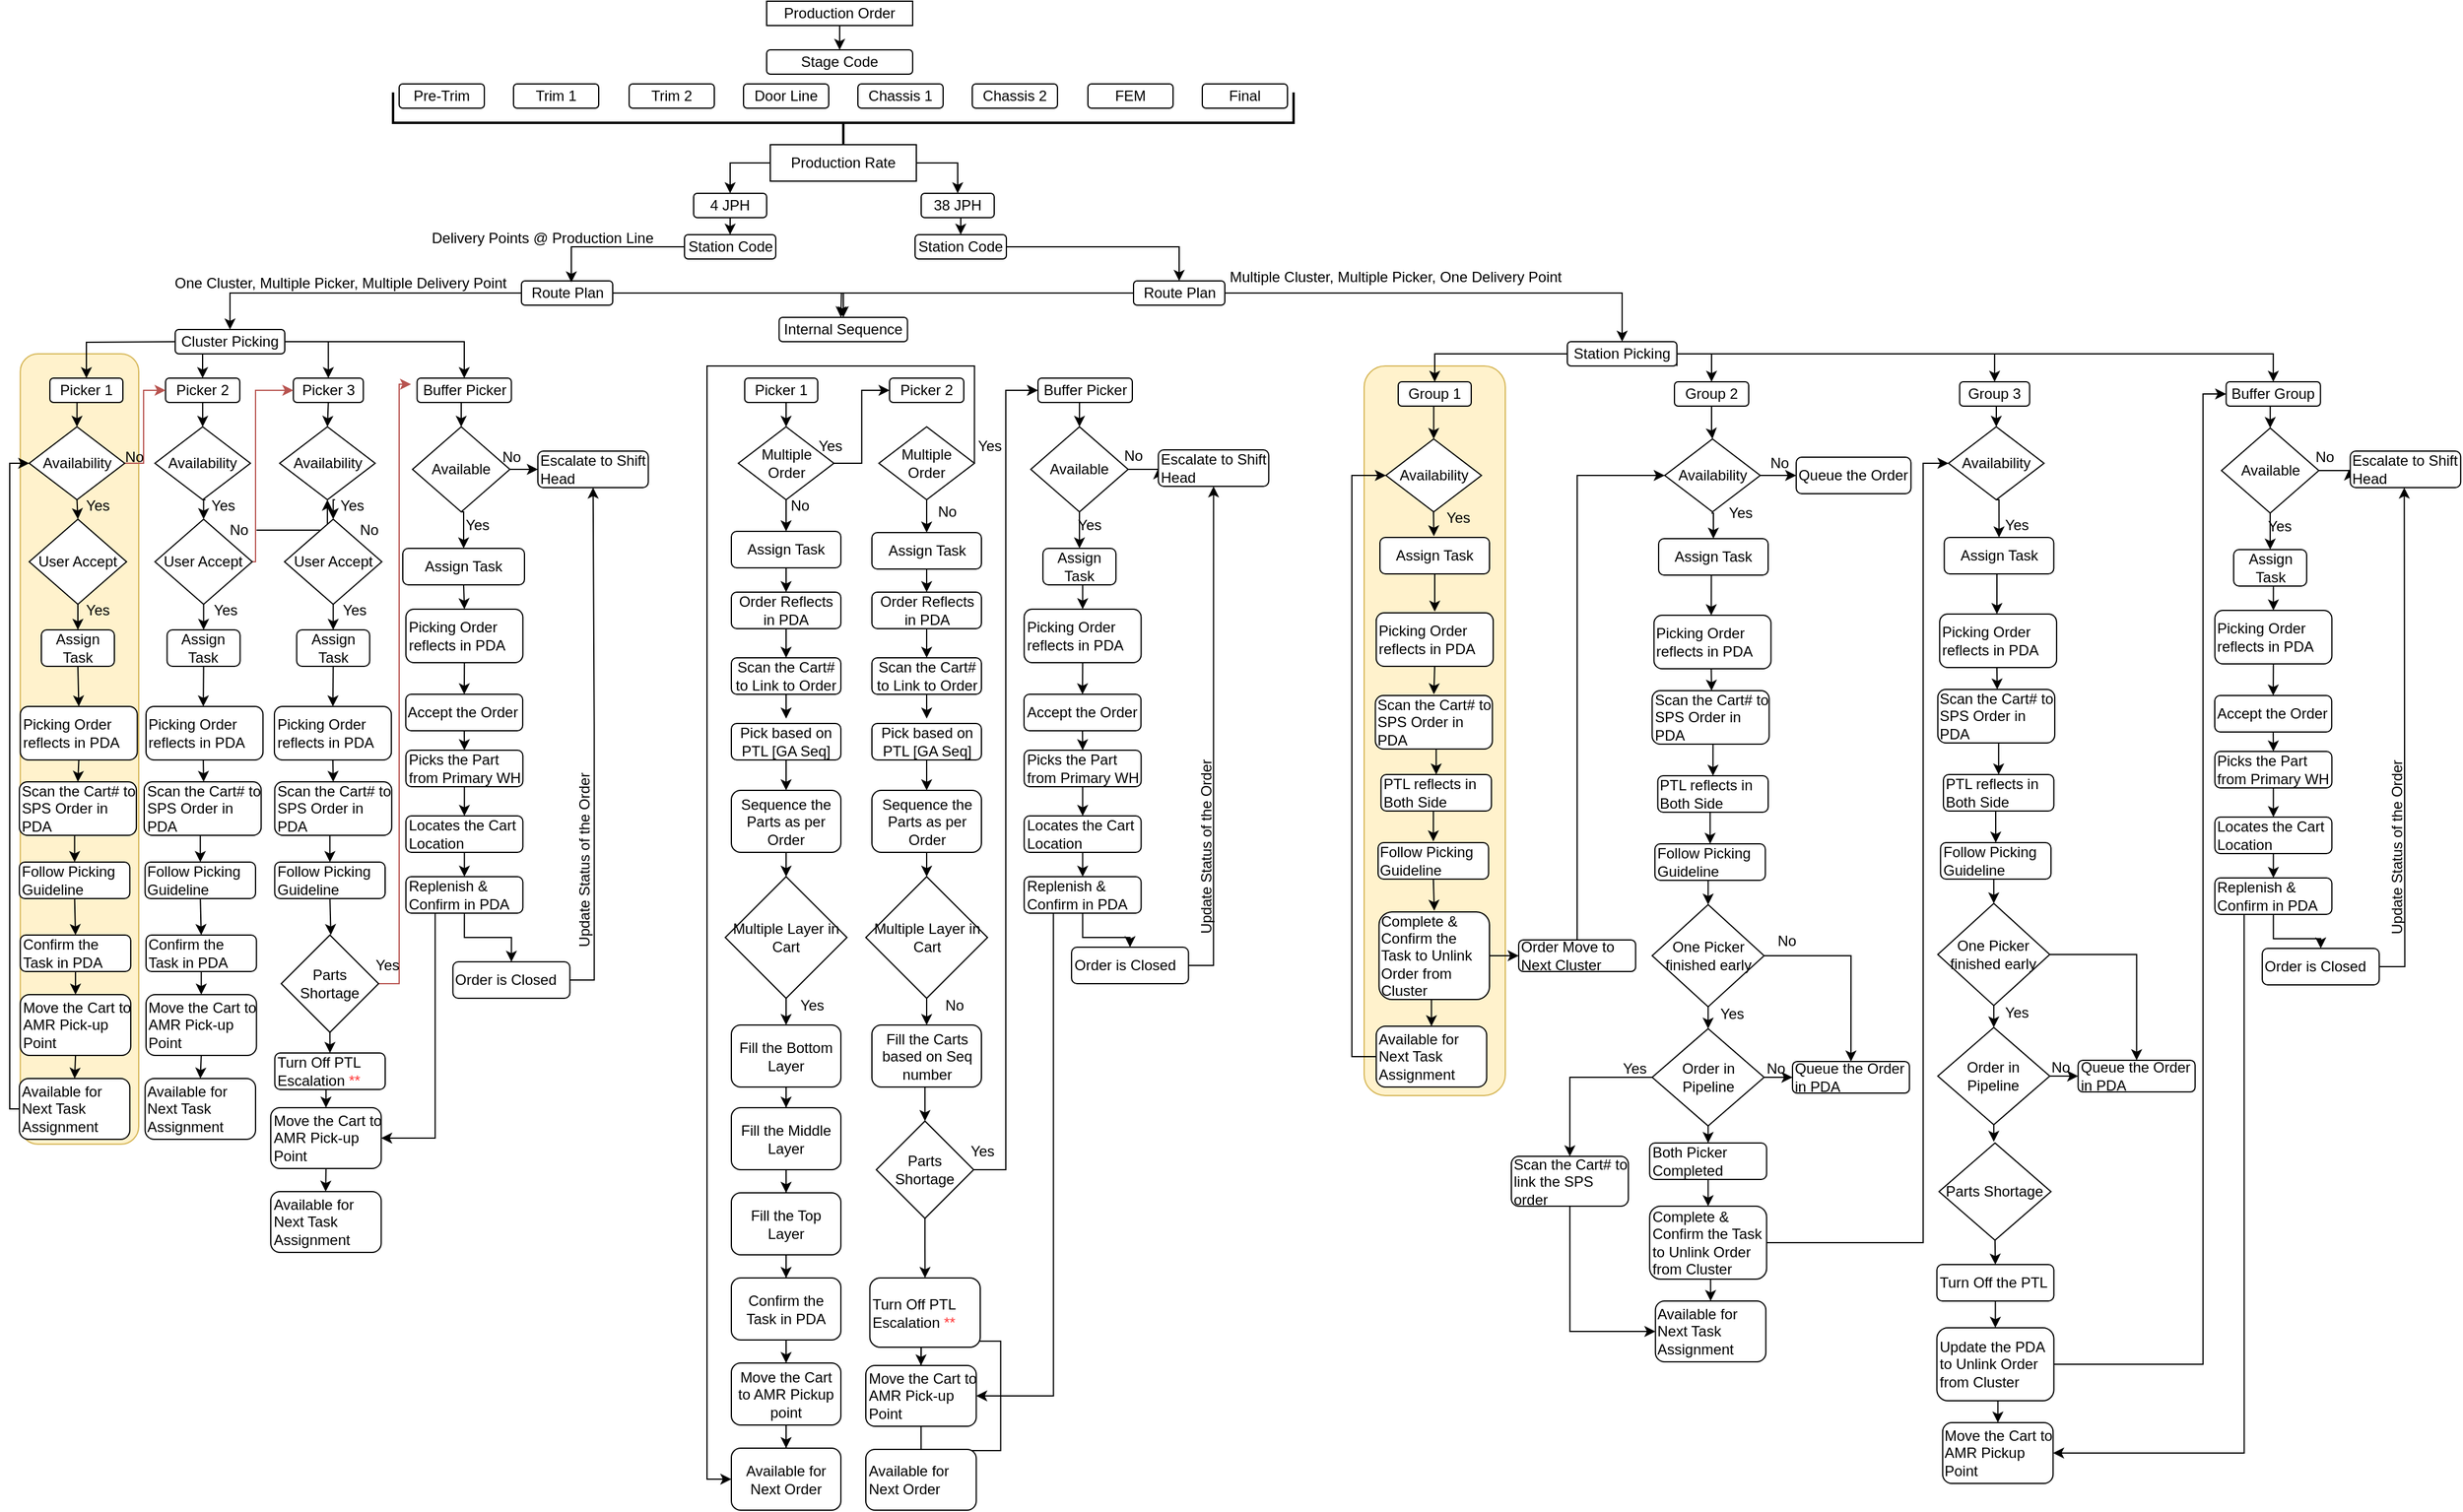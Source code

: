 <mxfile version="27.0.3">
  <diagram name="Page-1" id="ECaA_-LDTP4TBSBRsaxr">
    <mxGraphModel dx="3873" dy="1873" grid="1" gridSize="10" guides="1" tooltips="1" connect="1" arrows="1" fold="1" page="0" pageScale="2" pageWidth="850" pageHeight="1100" math="0" shadow="0">
      <root>
        <mxCell id="0" />
        <mxCell id="1" parent="0" />
        <mxCell id="Q0XkWP68WrlB3HJ1z4Vm-25" style="edgeStyle=orthogonalEdgeStyle;rounded=0;orthogonalLoop=1;jettySize=auto;html=1;exitX=0.5;exitY=1;exitDx=0;exitDy=0;entryX=0.5;entryY=0;entryDx=0;entryDy=0;" parent="1" source="Q0XkWP68WrlB3HJ1z4Vm-3" target="Q0XkWP68WrlB3HJ1z4Vm-5" edge="1">
          <mxGeometry relative="1" as="geometry" />
        </mxCell>
        <mxCell id="Q0XkWP68WrlB3HJ1z4Vm-3" value="Production Order" style="rounded=0;whiteSpace=wrap;html=1;" parent="1" vertex="1">
          <mxGeometry x="349" y="10" width="120" height="20" as="geometry" />
        </mxCell>
        <mxCell id="Q0XkWP68WrlB3HJ1z4Vm-5" value="Stage Code" style="rounded=1;whiteSpace=wrap;html=1;" parent="1" vertex="1">
          <mxGeometry x="349" y="50" width="120" height="20" as="geometry" />
        </mxCell>
        <mxCell id="Q0XkWP68WrlB3HJ1z4Vm-6" value="Pre-Trim" style="rounded=1;whiteSpace=wrap;html=1;" parent="1" vertex="1">
          <mxGeometry x="47" y="78" width="70" height="20" as="geometry" />
        </mxCell>
        <mxCell id="Q0XkWP68WrlB3HJ1z4Vm-8" value="Trim 1" style="rounded=1;whiteSpace=wrap;html=1;" parent="1" vertex="1">
          <mxGeometry x="141" y="78" width="70" height="20" as="geometry" />
        </mxCell>
        <mxCell id="Q0XkWP68WrlB3HJ1z4Vm-9" value="Trim 2" style="rounded=1;whiteSpace=wrap;html=1;" parent="1" vertex="1">
          <mxGeometry x="236" y="78" width="70" height="20" as="geometry" />
        </mxCell>
        <mxCell id="Q0XkWP68WrlB3HJ1z4Vm-10" value="Door Line" style="rounded=1;whiteSpace=wrap;html=1;" parent="1" vertex="1">
          <mxGeometry x="330" y="78" width="70" height="20" as="geometry" />
        </mxCell>
        <mxCell id="Q0XkWP68WrlB3HJ1z4Vm-11" value="Chassis 1" style="rounded=1;whiteSpace=wrap;html=1;" parent="1" vertex="1">
          <mxGeometry x="424" y="78" width="70" height="20" as="geometry" />
        </mxCell>
        <mxCell id="Q0XkWP68WrlB3HJ1z4Vm-12" value="Chassis 2" style="rounded=1;whiteSpace=wrap;html=1;" parent="1" vertex="1">
          <mxGeometry x="518" y="78" width="70" height="20" as="geometry" />
        </mxCell>
        <mxCell id="Q0XkWP68WrlB3HJ1z4Vm-13" value="FEM" style="rounded=1;whiteSpace=wrap;html=1;" parent="1" vertex="1">
          <mxGeometry x="613" y="78" width="70" height="20" as="geometry" />
        </mxCell>
        <mxCell id="Q0XkWP68WrlB3HJ1z4Vm-14" value="Final" style="rounded=1;whiteSpace=wrap;html=1;" parent="1" vertex="1">
          <mxGeometry x="707" y="78" width="70" height="20" as="geometry" />
        </mxCell>
        <mxCell id="Q0XkWP68WrlB3HJ1z4Vm-16" value="" style="strokeWidth=2;html=1;shape=mxgraph.flowchart.annotation_2;align=left;labelPosition=right;pointerEvents=1;rotation=-90;" parent="1" vertex="1">
          <mxGeometry x="387" y="-260" width="50" height="740" as="geometry" />
        </mxCell>
        <mxCell id="Q0XkWP68WrlB3HJ1z4Vm-48" style="edgeStyle=orthogonalEdgeStyle;rounded=0;orthogonalLoop=1;jettySize=auto;html=1;exitX=0;exitY=0.5;exitDx=0;exitDy=0;entryX=0.5;entryY=0;entryDx=0;entryDy=0;" parent="1" source="Q0XkWP68WrlB3HJ1z4Vm-18" target="Q0XkWP68WrlB3HJ1z4Vm-19" edge="1">
          <mxGeometry relative="1" as="geometry" />
        </mxCell>
        <mxCell id="Q0XkWP68WrlB3HJ1z4Vm-49" style="edgeStyle=orthogonalEdgeStyle;rounded=0;orthogonalLoop=1;jettySize=auto;html=1;exitX=1;exitY=0.5;exitDx=0;exitDy=0;" parent="1" source="Q0XkWP68WrlB3HJ1z4Vm-18" target="Q0XkWP68WrlB3HJ1z4Vm-20" edge="1">
          <mxGeometry relative="1" as="geometry" />
        </mxCell>
        <mxCell id="Q0XkWP68WrlB3HJ1z4Vm-18" value="Production Rate" style="rounded=0;whiteSpace=wrap;html=1;" parent="1" vertex="1">
          <mxGeometry x="352" y="128" width="120" height="30" as="geometry" />
        </mxCell>
        <mxCell id="Q0XkWP68WrlB3HJ1z4Vm-23" style="edgeStyle=orthogonalEdgeStyle;rounded=0;orthogonalLoop=1;jettySize=auto;html=1;exitX=0.5;exitY=1;exitDx=0;exitDy=0;entryX=0.5;entryY=0;entryDx=0;entryDy=0;" parent="1" source="Q0XkWP68WrlB3HJ1z4Vm-19" target="Q0XkWP68WrlB3HJ1z4Vm-21" edge="1">
          <mxGeometry relative="1" as="geometry" />
        </mxCell>
        <mxCell id="Q0XkWP68WrlB3HJ1z4Vm-19" value="4 JPH" style="rounded=1;whiteSpace=wrap;html=1;" parent="1" vertex="1">
          <mxGeometry x="289" y="168" width="60" height="20" as="geometry" />
        </mxCell>
        <mxCell id="Q0XkWP68WrlB3HJ1z4Vm-24" style="edgeStyle=orthogonalEdgeStyle;rounded=0;orthogonalLoop=1;jettySize=auto;html=1;exitX=0.5;exitY=1;exitDx=0;exitDy=0;entryX=0.5;entryY=0;entryDx=0;entryDy=0;" parent="1" source="Q0XkWP68WrlB3HJ1z4Vm-20" target="Q0XkWP68WrlB3HJ1z4Vm-22" edge="1">
          <mxGeometry relative="1" as="geometry" />
        </mxCell>
        <mxCell id="Q0XkWP68WrlB3HJ1z4Vm-20" value="38 JPH" style="rounded=1;whiteSpace=wrap;html=1;" parent="1" vertex="1">
          <mxGeometry x="476" y="168" width="60" height="20" as="geometry" />
        </mxCell>
        <mxCell id="Q0XkWP68WrlB3HJ1z4Vm-21" value="Station Code" style="rounded=1;whiteSpace=wrap;html=1;" parent="1" vertex="1">
          <mxGeometry x="281.5" y="202" width="75" height="20" as="geometry" />
        </mxCell>
        <mxCell id="Q0XkWP68WrlB3HJ1z4Vm-51" style="edgeStyle=orthogonalEdgeStyle;rounded=0;orthogonalLoop=1;jettySize=auto;html=1;exitX=1;exitY=0.5;exitDx=0;exitDy=0;entryX=0.5;entryY=0;entryDx=0;entryDy=0;" parent="1" source="Q0XkWP68WrlB3HJ1z4Vm-22" target="Q0XkWP68WrlB3HJ1z4Vm-29" edge="1">
          <mxGeometry relative="1" as="geometry">
            <Array as="points">
              <mxPoint x="688" y="212" />
            </Array>
          </mxGeometry>
        </mxCell>
        <mxCell id="Q0XkWP68WrlB3HJ1z4Vm-22" value="Station Code" style="rounded=1;whiteSpace=wrap;html=1;" parent="1" vertex="1">
          <mxGeometry x="471" y="202" width="75" height="20" as="geometry" />
        </mxCell>
        <mxCell id="Q0XkWP68WrlB3HJ1z4Vm-27" value="Delivery Points @ Production Line" style="text;html=1;align=center;verticalAlign=middle;whiteSpace=wrap;rounded=0;" parent="1" vertex="1">
          <mxGeometry x="70" y="190" width="190" height="30" as="geometry" />
        </mxCell>
        <mxCell id="Q0XkWP68WrlB3HJ1z4Vm-33" style="edgeStyle=orthogonalEdgeStyle;rounded=0;orthogonalLoop=1;jettySize=auto;html=1;exitX=0;exitY=0.5;exitDx=0;exitDy=0;" parent="1" source="Q0XkWP68WrlB3HJ1z4Vm-28" target="Q0XkWP68WrlB3HJ1z4Vm-30" edge="1">
          <mxGeometry relative="1" as="geometry" />
        </mxCell>
        <mxCell id="v4bEyIWDKxA1EAHSsEIr-105" style="edgeStyle=orthogonalEdgeStyle;rounded=0;orthogonalLoop=1;jettySize=auto;html=1;exitX=1;exitY=0.5;exitDx=0;exitDy=0;entryX=0.5;entryY=0;entryDx=0;entryDy=0;" edge="1" parent="1" source="Q0XkWP68WrlB3HJ1z4Vm-28" target="Q0XkWP68WrlB3HJ1z4Vm-31">
          <mxGeometry relative="1" as="geometry" />
        </mxCell>
        <mxCell id="Q0XkWP68WrlB3HJ1z4Vm-28" value="Route Plan" style="rounded=1;whiteSpace=wrap;html=1;" parent="1" vertex="1">
          <mxGeometry x="147.5" y="240" width="75" height="20" as="geometry" />
        </mxCell>
        <mxCell id="Q0XkWP68WrlB3HJ1z4Vm-36" style="edgeStyle=orthogonalEdgeStyle;rounded=0;orthogonalLoop=1;jettySize=auto;html=1;exitX=1;exitY=0.5;exitDx=0;exitDy=0;entryX=0.5;entryY=0;entryDx=0;entryDy=0;" parent="1" source="Q0XkWP68WrlB3HJ1z4Vm-29" target="Q0XkWP68WrlB3HJ1z4Vm-32" edge="1">
          <mxGeometry relative="1" as="geometry" />
        </mxCell>
        <mxCell id="v4bEyIWDKxA1EAHSsEIr-106" style="edgeStyle=orthogonalEdgeStyle;rounded=0;orthogonalLoop=1;jettySize=auto;html=1;exitX=0;exitY=0.5;exitDx=0;exitDy=0;" edge="1" parent="1" source="Q0XkWP68WrlB3HJ1z4Vm-29">
          <mxGeometry relative="1" as="geometry">
            <mxPoint x="410" y="270" as="targetPoint" />
          </mxGeometry>
        </mxCell>
        <mxCell id="Q0XkWP68WrlB3HJ1z4Vm-29" value="Route Plan" style="rounded=1;whiteSpace=wrap;html=1;" parent="1" vertex="1">
          <mxGeometry x="650.5" y="240" width="75" height="20" as="geometry" />
        </mxCell>
        <mxCell id="Q0XkWP68WrlB3HJ1z4Vm-31" value="Internal Sequence" style="rounded=1;whiteSpace=wrap;html=1;flipH=0;" parent="1" vertex="1">
          <mxGeometry x="359.25" y="270" width="105.5" height="20" as="geometry" />
        </mxCell>
        <mxCell id="Q0XkWP68WrlB3HJ1z4Vm-37" value="One Cluster, Multiple Picker, Multiple Delivery Point" style="text;html=1;align=center;verticalAlign=middle;whiteSpace=wrap;rounded=0;" parent="1" vertex="1">
          <mxGeometry x="-140.75" y="232" width="280" height="20" as="geometry" />
        </mxCell>
        <mxCell id="Q0XkWP68WrlB3HJ1z4Vm-38" value="Multiple Cluster, Multiple Picker, One Delivery Point" style="text;html=1;align=center;verticalAlign=middle;whiteSpace=wrap;rounded=0;" parent="1" vertex="1">
          <mxGeometry x="725.5" y="222" width="280" height="30" as="geometry" />
        </mxCell>
        <mxCell id="v4bEyIWDKxA1EAHSsEIr-110" style="edgeStyle=orthogonalEdgeStyle;rounded=0;orthogonalLoop=1;jettySize=auto;html=1;exitX=0;exitY=0.5;exitDx=0;exitDy=0;entryX=0.547;entryY=0.062;entryDx=0;entryDy=0;entryPerimeter=0;" edge="1" parent="1" source="Q0XkWP68WrlB3HJ1z4Vm-21" target="Q0XkWP68WrlB3HJ1z4Vm-28">
          <mxGeometry relative="1" as="geometry" />
        </mxCell>
        <mxCell id="v4bEyIWDKxA1EAHSsEIr-249" style="edgeStyle=orthogonalEdgeStyle;rounded=0;orthogonalLoop=1;jettySize=auto;html=1;exitX=0.5;exitY=1;exitDx=0;exitDy=0;entryX=0.5;entryY=0;entryDx=0;entryDy=0;" edge="1" parent="1" target="v4bEyIWDKxA1EAHSsEIr-251">
          <mxGeometry relative="1" as="geometry">
            <mxPoint x="480.5" y="1111" as="sourcePoint" />
          </mxGeometry>
        </mxCell>
        <mxCell id="v4bEyIWDKxA1EAHSsEIr-321" value="" style="group" vertex="1" connectable="0" parent="1">
          <mxGeometry x="300" y="310" width="461.62" height="941" as="geometry" />
        </mxCell>
        <mxCell id="v4bEyIWDKxA1EAHSsEIr-205" style="edgeStyle=orthogonalEdgeStyle;rounded=0;orthogonalLoop=1;jettySize=auto;html=1;exitX=0.5;exitY=1;exitDx=0;exitDy=0;entryX=0.5;entryY=0;entryDx=0;entryDy=0;" edge="1" parent="v4bEyIWDKxA1EAHSsEIr-321" source="v4bEyIWDKxA1EAHSsEIr-195" target="v4bEyIWDKxA1EAHSsEIr-204">
          <mxGeometry relative="1" as="geometry" />
        </mxCell>
        <mxCell id="v4bEyIWDKxA1EAHSsEIr-228" style="edgeStyle=orthogonalEdgeStyle;rounded=0;orthogonalLoop=1;jettySize=auto;html=1;exitX=1;exitY=0.5;exitDx=0;exitDy=0;entryX=0;entryY=0.5;entryDx=0;entryDy=0;" edge="1" parent="v4bEyIWDKxA1EAHSsEIr-321" source="v4bEyIWDKxA1EAHSsEIr-195" target="v4bEyIWDKxA1EAHSsEIr-197">
          <mxGeometry relative="1" as="geometry" />
        </mxCell>
        <mxCell id="v4bEyIWDKxA1EAHSsEIr-195" value="Multiple &lt;br&gt;Order" style="rhombus;whiteSpace=wrap;html=1;" vertex="1" parent="v4bEyIWDKxA1EAHSsEIr-321">
          <mxGeometry x="25.75" y="50" width="78.5" height="60" as="geometry" />
        </mxCell>
        <mxCell id="v4bEyIWDKxA1EAHSsEIr-199" style="edgeStyle=orthogonalEdgeStyle;rounded=0;orthogonalLoop=1;jettySize=auto;html=1;exitX=0.5;exitY=1;exitDx=0;exitDy=0;entryX=0.5;entryY=0;entryDx=0;entryDy=0;" edge="1" parent="v4bEyIWDKxA1EAHSsEIr-321" source="v4bEyIWDKxA1EAHSsEIr-196" target="v4bEyIWDKxA1EAHSsEIr-195">
          <mxGeometry relative="1" as="geometry" />
        </mxCell>
        <mxCell id="v4bEyIWDKxA1EAHSsEIr-196" value="Picker 1" style="rounded=1;whiteSpace=wrap;html=1;flipH=1;" vertex="1" parent="v4bEyIWDKxA1EAHSsEIr-321">
          <mxGeometry x="30.97" y="10" width="60" height="20" as="geometry" />
        </mxCell>
        <mxCell id="v4bEyIWDKxA1EAHSsEIr-197" value="Picker 2" style="rounded=1;whiteSpace=wrap;html=1;flipH=1;" vertex="1" parent="v4bEyIWDKxA1EAHSsEIr-321">
          <mxGeometry x="150" y="10" width="61" height="20" as="geometry" />
        </mxCell>
        <mxCell id="v4bEyIWDKxA1EAHSsEIr-313" style="edgeStyle=orthogonalEdgeStyle;rounded=0;orthogonalLoop=1;jettySize=auto;html=1;exitX=0.5;exitY=1;exitDx=0;exitDy=0;entryX=0.5;entryY=0;entryDx=0;entryDy=0;" edge="1" parent="v4bEyIWDKxA1EAHSsEIr-321" source="v4bEyIWDKxA1EAHSsEIr-198" target="v4bEyIWDKxA1EAHSsEIr-294">
          <mxGeometry relative="1" as="geometry" />
        </mxCell>
        <mxCell id="v4bEyIWDKxA1EAHSsEIr-198" value="Buffer Picker" style="rounded=1;whiteSpace=wrap;html=1;flipH=1;" vertex="1" parent="v4bEyIWDKxA1EAHSsEIr-321">
          <mxGeometry x="272" y="10" width="77.5" height="20" as="geometry" />
        </mxCell>
        <mxCell id="v4bEyIWDKxA1EAHSsEIr-225" style="edgeStyle=orthogonalEdgeStyle;rounded=0;orthogonalLoop=1;jettySize=auto;html=1;exitX=0.5;exitY=1;exitDx=0;exitDy=0;entryX=0.5;entryY=0;entryDx=0;entryDy=0;" edge="1" parent="v4bEyIWDKxA1EAHSsEIr-321" source="v4bEyIWDKxA1EAHSsEIr-204" target="v4bEyIWDKxA1EAHSsEIr-206">
          <mxGeometry relative="1" as="geometry" />
        </mxCell>
        <mxCell id="v4bEyIWDKxA1EAHSsEIr-204" value="Assign Task" style="rounded=1;whiteSpace=wrap;html=1;flipH=1;" vertex="1" parent="v4bEyIWDKxA1EAHSsEIr-321">
          <mxGeometry x="20" y="136" width="90" height="30" as="geometry" />
        </mxCell>
        <mxCell id="v4bEyIWDKxA1EAHSsEIr-224" style="edgeStyle=orthogonalEdgeStyle;rounded=0;orthogonalLoop=1;jettySize=auto;html=1;exitX=0.5;exitY=1;exitDx=0;exitDy=0;" edge="1" parent="v4bEyIWDKxA1EAHSsEIr-321" source="v4bEyIWDKxA1EAHSsEIr-206" target="v4bEyIWDKxA1EAHSsEIr-207">
          <mxGeometry relative="1" as="geometry" />
        </mxCell>
        <mxCell id="v4bEyIWDKxA1EAHSsEIr-206" value="Order Reflects in PDA" style="rounded=1;whiteSpace=wrap;html=1;flipH=1;" vertex="1" parent="v4bEyIWDKxA1EAHSsEIr-321">
          <mxGeometry x="20" y="186" width="90" height="30" as="geometry" />
        </mxCell>
        <mxCell id="v4bEyIWDKxA1EAHSsEIr-223" style="edgeStyle=orthogonalEdgeStyle;rounded=0;orthogonalLoop=1;jettySize=auto;html=1;exitX=0.5;exitY=1;exitDx=0;exitDy=0;" edge="1" parent="v4bEyIWDKxA1EAHSsEIr-321" source="v4bEyIWDKxA1EAHSsEIr-207">
          <mxGeometry relative="1" as="geometry">
            <mxPoint x="65.037" y="290" as="targetPoint" />
          </mxGeometry>
        </mxCell>
        <mxCell id="v4bEyIWDKxA1EAHSsEIr-207" value="Scan the Cart# to Link to Order" style="rounded=1;whiteSpace=wrap;html=1;flipH=1;" vertex="1" parent="v4bEyIWDKxA1EAHSsEIr-321">
          <mxGeometry x="20" y="240" width="90" height="30" as="geometry" />
        </mxCell>
        <mxCell id="v4bEyIWDKxA1EAHSsEIr-222" style="edgeStyle=orthogonalEdgeStyle;rounded=0;orthogonalLoop=1;jettySize=auto;html=1;exitX=0.5;exitY=1;exitDx=0;exitDy=0;entryX=0.5;entryY=0;entryDx=0;entryDy=0;" edge="1" parent="v4bEyIWDKxA1EAHSsEIr-321" source="v4bEyIWDKxA1EAHSsEIr-208" target="v4bEyIWDKxA1EAHSsEIr-209">
          <mxGeometry relative="1" as="geometry" />
        </mxCell>
        <mxCell id="v4bEyIWDKxA1EAHSsEIr-208" value="Pick based on PTL [GA Seq]" style="rounded=1;whiteSpace=wrap;html=1;flipH=1;" vertex="1" parent="v4bEyIWDKxA1EAHSsEIr-321">
          <mxGeometry x="20" y="294" width="90" height="30" as="geometry" />
        </mxCell>
        <mxCell id="v4bEyIWDKxA1EAHSsEIr-221" style="edgeStyle=orthogonalEdgeStyle;rounded=0;orthogonalLoop=1;jettySize=auto;html=1;exitX=0.5;exitY=1;exitDx=0;exitDy=0;entryX=0.5;entryY=0;entryDx=0;entryDy=0;" edge="1" parent="v4bEyIWDKxA1EAHSsEIr-321" source="v4bEyIWDKxA1EAHSsEIr-209" target="v4bEyIWDKxA1EAHSsEIr-210">
          <mxGeometry relative="1" as="geometry" />
        </mxCell>
        <mxCell id="v4bEyIWDKxA1EAHSsEIr-209" value="Sequence the Parts as per Order" style="rounded=1;whiteSpace=wrap;html=1;flipH=1;" vertex="1" parent="v4bEyIWDKxA1EAHSsEIr-321">
          <mxGeometry x="20" y="349" width="90" height="51" as="geometry" />
        </mxCell>
        <mxCell id="v4bEyIWDKxA1EAHSsEIr-220" style="edgeStyle=orthogonalEdgeStyle;rounded=0;orthogonalLoop=1;jettySize=auto;html=1;exitX=0.5;exitY=1;exitDx=0;exitDy=0;entryX=0.5;entryY=0;entryDx=0;entryDy=0;" edge="1" parent="v4bEyIWDKxA1EAHSsEIr-321" source="v4bEyIWDKxA1EAHSsEIr-210" target="v4bEyIWDKxA1EAHSsEIr-211">
          <mxGeometry relative="1" as="geometry" />
        </mxCell>
        <mxCell id="v4bEyIWDKxA1EAHSsEIr-210" value="Multiple Layer in Cart" style="rhombus;whiteSpace=wrap;html=1;" vertex="1" parent="v4bEyIWDKxA1EAHSsEIr-321">
          <mxGeometry x="15" y="420" width="100" height="100" as="geometry" />
        </mxCell>
        <mxCell id="v4bEyIWDKxA1EAHSsEIr-219" style="edgeStyle=orthogonalEdgeStyle;rounded=0;orthogonalLoop=1;jettySize=auto;html=1;exitX=0.5;exitY=1;exitDx=0;exitDy=0;" edge="1" parent="v4bEyIWDKxA1EAHSsEIr-321" source="v4bEyIWDKxA1EAHSsEIr-211" target="v4bEyIWDKxA1EAHSsEIr-212">
          <mxGeometry relative="1" as="geometry" />
        </mxCell>
        <mxCell id="v4bEyIWDKxA1EAHSsEIr-211" value="Fill the Bottom Layer" style="rounded=1;whiteSpace=wrap;html=1;flipH=1;" vertex="1" parent="v4bEyIWDKxA1EAHSsEIr-321">
          <mxGeometry x="20" y="542" width="90" height="51" as="geometry" />
        </mxCell>
        <mxCell id="v4bEyIWDKxA1EAHSsEIr-218" style="edgeStyle=orthogonalEdgeStyle;rounded=0;orthogonalLoop=1;jettySize=auto;html=1;exitX=0.5;exitY=1;exitDx=0;exitDy=0;" edge="1" parent="v4bEyIWDKxA1EAHSsEIr-321" source="v4bEyIWDKxA1EAHSsEIr-212" target="v4bEyIWDKxA1EAHSsEIr-213">
          <mxGeometry relative="1" as="geometry" />
        </mxCell>
        <mxCell id="v4bEyIWDKxA1EAHSsEIr-212" value="Fill the Middle Layer" style="rounded=1;whiteSpace=wrap;html=1;flipH=1;" vertex="1" parent="v4bEyIWDKxA1EAHSsEIr-321">
          <mxGeometry x="20" y="610" width="90" height="51" as="geometry" />
        </mxCell>
        <mxCell id="v4bEyIWDKxA1EAHSsEIr-217" style="edgeStyle=orthogonalEdgeStyle;rounded=0;orthogonalLoop=1;jettySize=auto;html=1;exitX=0.5;exitY=1;exitDx=0;exitDy=0;" edge="1" parent="v4bEyIWDKxA1EAHSsEIr-321" source="v4bEyIWDKxA1EAHSsEIr-213" target="v4bEyIWDKxA1EAHSsEIr-214">
          <mxGeometry relative="1" as="geometry" />
        </mxCell>
        <mxCell id="v4bEyIWDKxA1EAHSsEIr-213" value="Fill the Top Layer" style="rounded=1;whiteSpace=wrap;html=1;flipH=1;" vertex="1" parent="v4bEyIWDKxA1EAHSsEIr-321">
          <mxGeometry x="20" y="680" width="90" height="51" as="geometry" />
        </mxCell>
        <mxCell id="v4bEyIWDKxA1EAHSsEIr-216" style="edgeStyle=orthogonalEdgeStyle;rounded=0;orthogonalLoop=1;jettySize=auto;html=1;exitX=0.5;exitY=1;exitDx=0;exitDy=0;entryX=0.5;entryY=0;entryDx=0;entryDy=0;" edge="1" parent="v4bEyIWDKxA1EAHSsEIr-321" source="v4bEyIWDKxA1EAHSsEIr-214" target="v4bEyIWDKxA1EAHSsEIr-215">
          <mxGeometry relative="1" as="geometry" />
        </mxCell>
        <mxCell id="v4bEyIWDKxA1EAHSsEIr-214" value="Confirm the Task in PDA" style="rounded=1;whiteSpace=wrap;html=1;flipH=1;" vertex="1" parent="v4bEyIWDKxA1EAHSsEIr-321">
          <mxGeometry x="20" y="750" width="90" height="51" as="geometry" />
        </mxCell>
        <mxCell id="v4bEyIWDKxA1EAHSsEIr-255" style="edgeStyle=orthogonalEdgeStyle;rounded=0;orthogonalLoop=1;jettySize=auto;html=1;exitX=0.5;exitY=1;exitDx=0;exitDy=0;" edge="1" parent="v4bEyIWDKxA1EAHSsEIr-321" source="v4bEyIWDKxA1EAHSsEIr-215" target="v4bEyIWDKxA1EAHSsEIr-254">
          <mxGeometry relative="1" as="geometry" />
        </mxCell>
        <mxCell id="v4bEyIWDKxA1EAHSsEIr-215" value="Move the Cart to AMR Pickup point" style="rounded=1;whiteSpace=wrap;html=1;flipH=1;" vertex="1" parent="v4bEyIWDKxA1EAHSsEIr-321">
          <mxGeometry x="20" y="820" width="90" height="51" as="geometry" />
        </mxCell>
        <mxCell id="v4bEyIWDKxA1EAHSsEIr-226" value="No" style="text;html=1;align=center;verticalAlign=middle;whiteSpace=wrap;rounded=0;" vertex="1" parent="v4bEyIWDKxA1EAHSsEIr-321">
          <mxGeometry x="62.47" y="110" width="28.5" height="10" as="geometry" />
        </mxCell>
        <mxCell id="v4bEyIWDKxA1EAHSsEIr-227" value="Yes" style="text;html=1;align=center;verticalAlign=middle;whiteSpace=wrap;rounded=0;" vertex="1" parent="v4bEyIWDKxA1EAHSsEIr-321">
          <mxGeometry x="87" y="61" width="28.5" height="10" as="geometry" />
        </mxCell>
        <mxCell id="v4bEyIWDKxA1EAHSsEIr-252" style="edgeStyle=orthogonalEdgeStyle;rounded=0;orthogonalLoop=1;jettySize=auto;html=1;exitX=0.5;exitY=1;exitDx=0;exitDy=0;entryX=0.5;entryY=0;entryDx=0;entryDy=0;" edge="1" parent="v4bEyIWDKxA1EAHSsEIr-321" source="v4bEyIWDKxA1EAHSsEIr-229" target="v4bEyIWDKxA1EAHSsEIr-234">
          <mxGeometry relative="1" as="geometry" />
        </mxCell>
        <mxCell id="v4bEyIWDKxA1EAHSsEIr-229" value="Assign Task" style="rounded=1;whiteSpace=wrap;html=1;flipH=1;" vertex="1" parent="v4bEyIWDKxA1EAHSsEIr-321">
          <mxGeometry x="135.5" y="137" width="90" height="30" as="geometry" />
        </mxCell>
        <mxCell id="v4bEyIWDKxA1EAHSsEIr-231" style="edgeStyle=orthogonalEdgeStyle;rounded=0;orthogonalLoop=1;jettySize=auto;html=1;exitX=0.5;exitY=1;exitDx=0;exitDy=0;entryX=0.5;entryY=0;entryDx=0;entryDy=0;" edge="1" parent="v4bEyIWDKxA1EAHSsEIr-321" source="v4bEyIWDKxA1EAHSsEIr-230" target="v4bEyIWDKxA1EAHSsEIr-229">
          <mxGeometry relative="1" as="geometry" />
        </mxCell>
        <mxCell id="v4bEyIWDKxA1EAHSsEIr-256" style="edgeStyle=orthogonalEdgeStyle;rounded=0;orthogonalLoop=1;jettySize=auto;html=1;exitX=1;exitY=0.5;exitDx=0;exitDy=0;entryX=0;entryY=0.5;entryDx=0;entryDy=0;" edge="1" parent="v4bEyIWDKxA1EAHSsEIr-321" source="v4bEyIWDKxA1EAHSsEIr-230" target="v4bEyIWDKxA1EAHSsEIr-254">
          <mxGeometry relative="1" as="geometry">
            <Array as="points">
              <mxPoint x="220" />
              <mxPoint />
              <mxPoint y="916" />
            </Array>
          </mxGeometry>
        </mxCell>
        <mxCell id="v4bEyIWDKxA1EAHSsEIr-230" value="Multiple &lt;br&gt;Order" style="rhombus;whiteSpace=wrap;html=1;" vertex="1" parent="v4bEyIWDKxA1EAHSsEIr-321">
          <mxGeometry x="141.25" y="50" width="78.5" height="60" as="geometry" />
        </mxCell>
        <mxCell id="v4bEyIWDKxA1EAHSsEIr-232" value="No" style="text;html=1;align=center;verticalAlign=middle;whiteSpace=wrap;rounded=0;" vertex="1" parent="v4bEyIWDKxA1EAHSsEIr-321">
          <mxGeometry x="182.5" y="115" width="28.5" height="10" as="geometry" />
        </mxCell>
        <mxCell id="v4bEyIWDKxA1EAHSsEIr-233" style="edgeStyle=orthogonalEdgeStyle;rounded=0;orthogonalLoop=1;jettySize=auto;html=1;exitX=0.5;exitY=1;exitDx=0;exitDy=0;" edge="1" parent="v4bEyIWDKxA1EAHSsEIr-321" source="v4bEyIWDKxA1EAHSsEIr-234" target="v4bEyIWDKxA1EAHSsEIr-236">
          <mxGeometry relative="1" as="geometry" />
        </mxCell>
        <mxCell id="v4bEyIWDKxA1EAHSsEIr-234" value="Order Reflects in PDA" style="rounded=1;whiteSpace=wrap;html=1;flipH=1;" vertex="1" parent="v4bEyIWDKxA1EAHSsEIr-321">
          <mxGeometry x="135.5" y="186" width="90" height="30" as="geometry" />
        </mxCell>
        <mxCell id="v4bEyIWDKxA1EAHSsEIr-235" style="edgeStyle=orthogonalEdgeStyle;rounded=0;orthogonalLoop=1;jettySize=auto;html=1;exitX=0.5;exitY=1;exitDx=0;exitDy=0;" edge="1" parent="v4bEyIWDKxA1EAHSsEIr-321" source="v4bEyIWDKxA1EAHSsEIr-236">
          <mxGeometry relative="1" as="geometry">
            <mxPoint x="180.537" y="290" as="targetPoint" />
          </mxGeometry>
        </mxCell>
        <mxCell id="v4bEyIWDKxA1EAHSsEIr-236" value="Scan the Cart# to Link to Order" style="rounded=1;whiteSpace=wrap;html=1;flipH=1;" vertex="1" parent="v4bEyIWDKxA1EAHSsEIr-321">
          <mxGeometry x="135.5" y="240" width="90" height="30" as="geometry" />
        </mxCell>
        <mxCell id="v4bEyIWDKxA1EAHSsEIr-237" style="edgeStyle=orthogonalEdgeStyle;rounded=0;orthogonalLoop=1;jettySize=auto;html=1;exitX=0.5;exitY=1;exitDx=0;exitDy=0;entryX=0.5;entryY=0;entryDx=0;entryDy=0;" edge="1" parent="v4bEyIWDKxA1EAHSsEIr-321" source="v4bEyIWDKxA1EAHSsEIr-238" target="v4bEyIWDKxA1EAHSsEIr-240">
          <mxGeometry relative="1" as="geometry" />
        </mxCell>
        <mxCell id="v4bEyIWDKxA1EAHSsEIr-238" value="Pick based on PTL [GA Seq]" style="rounded=1;whiteSpace=wrap;html=1;flipH=1;" vertex="1" parent="v4bEyIWDKxA1EAHSsEIr-321">
          <mxGeometry x="135.5" y="294" width="90" height="30" as="geometry" />
        </mxCell>
        <mxCell id="v4bEyIWDKxA1EAHSsEIr-239" style="edgeStyle=orthogonalEdgeStyle;rounded=0;orthogonalLoop=1;jettySize=auto;html=1;exitX=0.5;exitY=1;exitDx=0;exitDy=0;entryX=0.5;entryY=0;entryDx=0;entryDy=0;" edge="1" parent="v4bEyIWDKxA1EAHSsEIr-321" source="v4bEyIWDKxA1EAHSsEIr-240" target="v4bEyIWDKxA1EAHSsEIr-242">
          <mxGeometry relative="1" as="geometry" />
        </mxCell>
        <mxCell id="v4bEyIWDKxA1EAHSsEIr-240" value="Sequence the Parts as per Order" style="rounded=1;whiteSpace=wrap;html=1;flipH=1;" vertex="1" parent="v4bEyIWDKxA1EAHSsEIr-321">
          <mxGeometry x="135.5" y="349" width="90" height="51" as="geometry" />
        </mxCell>
        <mxCell id="v4bEyIWDKxA1EAHSsEIr-241" style="edgeStyle=orthogonalEdgeStyle;rounded=0;orthogonalLoop=1;jettySize=auto;html=1;exitX=0.5;exitY=1;exitDx=0;exitDy=0;entryX=0.5;entryY=0;entryDx=0;entryDy=0;" edge="1" parent="v4bEyIWDKxA1EAHSsEIr-321" source="v4bEyIWDKxA1EAHSsEIr-242" target="v4bEyIWDKxA1EAHSsEIr-244">
          <mxGeometry relative="1" as="geometry" />
        </mxCell>
        <mxCell id="v4bEyIWDKxA1EAHSsEIr-242" value="Multiple Layer in Cart" style="rhombus;whiteSpace=wrap;html=1;" vertex="1" parent="v4bEyIWDKxA1EAHSsEIr-321">
          <mxGeometry x="130.5" y="420" width="100" height="100" as="geometry" />
        </mxCell>
        <mxCell id="v4bEyIWDKxA1EAHSsEIr-318" style="edgeStyle=orthogonalEdgeStyle;rounded=0;orthogonalLoop=1;jettySize=auto;html=1;exitX=0.5;exitY=1;exitDx=0;exitDy=0;entryX=0.5;entryY=0;entryDx=0;entryDy=0;" edge="1" parent="v4bEyIWDKxA1EAHSsEIr-321" source="v4bEyIWDKxA1EAHSsEIr-244" target="v4bEyIWDKxA1EAHSsEIr-261">
          <mxGeometry relative="1" as="geometry" />
        </mxCell>
        <mxCell id="v4bEyIWDKxA1EAHSsEIr-244" value="Fill the Carts based on Seq number" style="rounded=1;whiteSpace=wrap;html=1;flipH=1;" vertex="1" parent="v4bEyIWDKxA1EAHSsEIr-321">
          <mxGeometry x="135.5" y="542" width="90" height="51" as="geometry" />
        </mxCell>
        <mxCell id="v4bEyIWDKxA1EAHSsEIr-254" value="Available for Next Order" style="rounded=1;whiteSpace=wrap;html=1;flipH=1;" vertex="1" parent="v4bEyIWDKxA1EAHSsEIr-321">
          <mxGeometry x="20" y="890" width="90" height="51" as="geometry" />
        </mxCell>
        <mxCell id="v4bEyIWDKxA1EAHSsEIr-257" value="Yes" style="text;html=1;align=center;verticalAlign=middle;whiteSpace=wrap;rounded=0;" vertex="1" parent="v4bEyIWDKxA1EAHSsEIr-321">
          <mxGeometry x="217.5" y="61" width="28.5" height="10" as="geometry" />
        </mxCell>
        <mxCell id="v4bEyIWDKxA1EAHSsEIr-260" style="edgeStyle=orthogonalEdgeStyle;rounded=0;orthogonalLoop=1;jettySize=auto;html=1;exitX=0.5;exitY=1;exitDx=0;exitDy=0;entryX=0.5;entryY=0;entryDx=0;entryDy=0;" edge="1" parent="v4bEyIWDKxA1EAHSsEIr-321" source="v4bEyIWDKxA1EAHSsEIr-261" target="v4bEyIWDKxA1EAHSsEIr-267">
          <mxGeometry relative="1" as="geometry">
            <mxPoint x="179.125" y="720" as="targetPoint" />
          </mxGeometry>
        </mxCell>
        <mxCell id="v4bEyIWDKxA1EAHSsEIr-268" style="edgeStyle=orthogonalEdgeStyle;rounded=0;orthogonalLoop=1;jettySize=auto;html=1;exitX=1;exitY=0.5;exitDx=0;exitDy=0;entryX=0;entryY=0.5;entryDx=0;entryDy=0;" edge="1" parent="v4bEyIWDKxA1EAHSsEIr-321" source="v4bEyIWDKxA1EAHSsEIr-261" target="v4bEyIWDKxA1EAHSsEIr-198">
          <mxGeometry relative="1" as="geometry" />
        </mxCell>
        <mxCell id="v4bEyIWDKxA1EAHSsEIr-261" value="Parts Shortage" style="rhombus;whiteSpace=wrap;html=1;" vertex="1" parent="v4bEyIWDKxA1EAHSsEIr-321">
          <mxGeometry x="139.11" y="621" width="80" height="80" as="geometry" />
        </mxCell>
        <mxCell id="v4bEyIWDKxA1EAHSsEIr-262" value="Yes" style="text;html=1;align=center;verticalAlign=middle;whiteSpace=wrap;rounded=0;" vertex="1" parent="v4bEyIWDKxA1EAHSsEIr-321">
          <mxGeometry x="211.8" y="641" width="28.5" height="10" as="geometry" />
        </mxCell>
        <mxCell id="v4bEyIWDKxA1EAHSsEIr-263" style="edgeStyle=orthogonalEdgeStyle;rounded=0;orthogonalLoop=1;jettySize=auto;html=1;exitX=0.5;exitY=1;exitDx=0;exitDy=0;entryX=0.5;entryY=0;entryDx=0;entryDy=0;" edge="1" parent="v4bEyIWDKxA1EAHSsEIr-321" source="v4bEyIWDKxA1EAHSsEIr-264">
          <mxGeometry relative="1" as="geometry">
            <mxPoint x="175.615" y="832" as="targetPoint" />
          </mxGeometry>
        </mxCell>
        <mxCell id="v4bEyIWDKxA1EAHSsEIr-264" value="Move the Cart to AMR Pick-up Point" style="rounded=1;whiteSpace=wrap;html=1;flipH=1;align=left;" vertex="1" parent="v4bEyIWDKxA1EAHSsEIr-321">
          <mxGeometry x="130.5" y="822" width="90.75" height="50" as="geometry" />
        </mxCell>
        <mxCell id="v4bEyIWDKxA1EAHSsEIr-265" value="Available for Next Order" style="rounded=1;whiteSpace=wrap;html=1;flipH=1;align=left;" vertex="1" parent="v4bEyIWDKxA1EAHSsEIr-321">
          <mxGeometry x="130.5" y="891" width="90.75" height="50" as="geometry" />
        </mxCell>
        <mxCell id="v4bEyIWDKxA1EAHSsEIr-266" style="edgeStyle=orthogonalEdgeStyle;rounded=0;orthogonalLoop=1;jettySize=auto;html=1;exitX=0.5;exitY=1;exitDx=0;exitDy=0;entryX=0.5;entryY=0;entryDx=0;entryDy=0;" edge="1" parent="v4bEyIWDKxA1EAHSsEIr-321" source="v4bEyIWDKxA1EAHSsEIr-267" target="v4bEyIWDKxA1EAHSsEIr-264">
          <mxGeometry relative="1" as="geometry" />
        </mxCell>
        <mxCell id="v4bEyIWDKxA1EAHSsEIr-267" value="Turn Off PTL&lt;br&gt;Escalation &lt;font style=&quot;color: rgb(255, 51, 51);&quot;&gt;**&lt;/font&gt;" style="rounded=1;whiteSpace=wrap;html=1;flipH=1;align=left;" vertex="1" parent="v4bEyIWDKxA1EAHSsEIr-321">
          <mxGeometry x="133.8" y="750" width="90.75" height="57" as="geometry" />
        </mxCell>
        <mxCell id="v4bEyIWDKxA1EAHSsEIr-292" style="edgeStyle=orthogonalEdgeStyle;rounded=0;orthogonalLoop=1;jettySize=auto;html=1;exitX=0.5;exitY=1;exitDx=0;exitDy=0;entryX=0.5;entryY=0;entryDx=0;entryDy=0;" edge="1" parent="v4bEyIWDKxA1EAHSsEIr-321" source="v4bEyIWDKxA1EAHSsEIr-294" target="v4bEyIWDKxA1EAHSsEIr-296">
          <mxGeometry relative="1" as="geometry" />
        </mxCell>
        <mxCell id="v4bEyIWDKxA1EAHSsEIr-293" style="edgeStyle=orthogonalEdgeStyle;rounded=0;orthogonalLoop=1;jettySize=auto;html=1;exitX=1;exitY=0.5;exitDx=0;exitDy=0;entryX=0;entryY=0.5;entryDx=0;entryDy=0;" edge="1" parent="v4bEyIWDKxA1EAHSsEIr-321" source="v4bEyIWDKxA1EAHSsEIr-294" target="v4bEyIWDKxA1EAHSsEIr-310">
          <mxGeometry relative="1" as="geometry" />
        </mxCell>
        <mxCell id="v4bEyIWDKxA1EAHSsEIr-294" value="Available" style="rhombus;whiteSpace=wrap;html=1;" vertex="1" parent="v4bEyIWDKxA1EAHSsEIr-321">
          <mxGeometry x="266.06" y="50" width="80" height="70" as="geometry" />
        </mxCell>
        <mxCell id="v4bEyIWDKxA1EAHSsEIr-295" style="edgeStyle=orthogonalEdgeStyle;rounded=0;orthogonalLoop=1;jettySize=auto;html=1;exitX=0.5;exitY=1;exitDx=0;exitDy=0;entryX=0.5;entryY=0;entryDx=0;entryDy=0;" edge="1" parent="v4bEyIWDKxA1EAHSsEIr-321" source="v4bEyIWDKxA1EAHSsEIr-296" target="v4bEyIWDKxA1EAHSsEIr-298">
          <mxGeometry relative="1" as="geometry" />
        </mxCell>
        <mxCell id="v4bEyIWDKxA1EAHSsEIr-296" value="Assign Task" style="rounded=1;whiteSpace=wrap;html=1;flipH=1;" vertex="1" parent="v4bEyIWDKxA1EAHSsEIr-321">
          <mxGeometry x="276.06" y="150" width="60" height="30" as="geometry" />
        </mxCell>
        <mxCell id="v4bEyIWDKxA1EAHSsEIr-297" style="edgeStyle=orthogonalEdgeStyle;rounded=0;orthogonalLoop=1;jettySize=auto;html=1;exitX=0.5;exitY=1;exitDx=0;exitDy=0;entryX=0.5;entryY=0;entryDx=0;entryDy=0;" edge="1" parent="v4bEyIWDKxA1EAHSsEIr-321" source="v4bEyIWDKxA1EAHSsEIr-298" target="v4bEyIWDKxA1EAHSsEIr-301">
          <mxGeometry relative="1" as="geometry" />
        </mxCell>
        <mxCell id="v4bEyIWDKxA1EAHSsEIr-298" value="Picking Order reflects in PDA" style="rounded=1;whiteSpace=wrap;html=1;flipH=1;align=left;" vertex="1" parent="v4bEyIWDKxA1EAHSsEIr-321">
          <mxGeometry x="260.63" y="200" width="96.12" height="44" as="geometry" />
        </mxCell>
        <mxCell id="v4bEyIWDKxA1EAHSsEIr-299" value="Yes" style="text;html=1;align=center;verticalAlign=middle;whiteSpace=wrap;rounded=0;" vertex="1" parent="v4bEyIWDKxA1EAHSsEIr-321">
          <mxGeometry x="299.56" y="126" width="28.5" height="10" as="geometry" />
        </mxCell>
        <mxCell id="v4bEyIWDKxA1EAHSsEIr-300" style="edgeStyle=orthogonalEdgeStyle;rounded=0;orthogonalLoop=1;jettySize=auto;html=1;exitX=0.5;exitY=1;exitDx=0;exitDy=0;entryX=0.5;entryY=0;entryDx=0;entryDy=0;" edge="1" parent="v4bEyIWDKxA1EAHSsEIr-321" source="v4bEyIWDKxA1EAHSsEIr-301" target="v4bEyIWDKxA1EAHSsEIr-303">
          <mxGeometry relative="1" as="geometry" />
        </mxCell>
        <mxCell id="v4bEyIWDKxA1EAHSsEIr-301" value="Accept the Order" style="rounded=1;whiteSpace=wrap;html=1;flipH=1;align=left;" vertex="1" parent="v4bEyIWDKxA1EAHSsEIr-321">
          <mxGeometry x="260.5" y="270" width="96.12" height="30" as="geometry" />
        </mxCell>
        <mxCell id="v4bEyIWDKxA1EAHSsEIr-302" style="edgeStyle=orthogonalEdgeStyle;rounded=0;orthogonalLoop=1;jettySize=auto;html=1;exitX=0.5;exitY=1;exitDx=0;exitDy=0;entryX=0.5;entryY=0;entryDx=0;entryDy=0;" edge="1" parent="v4bEyIWDKxA1EAHSsEIr-321" source="v4bEyIWDKxA1EAHSsEIr-303" target="v4bEyIWDKxA1EAHSsEIr-305">
          <mxGeometry relative="1" as="geometry" />
        </mxCell>
        <mxCell id="v4bEyIWDKxA1EAHSsEIr-303" value="Picks the Part from Primary WH" style="rounded=1;whiteSpace=wrap;html=1;flipH=1;align=left;" vertex="1" parent="v4bEyIWDKxA1EAHSsEIr-321">
          <mxGeometry x="260.63" y="316" width="96.12" height="30" as="geometry" />
        </mxCell>
        <mxCell id="v4bEyIWDKxA1EAHSsEIr-304" style="edgeStyle=orthogonalEdgeStyle;rounded=0;orthogonalLoop=1;jettySize=auto;html=1;exitX=0.5;exitY=1;exitDx=0;exitDy=0;entryX=0.5;entryY=0;entryDx=0;entryDy=0;" edge="1" parent="v4bEyIWDKxA1EAHSsEIr-321" source="v4bEyIWDKxA1EAHSsEIr-305" target="v4bEyIWDKxA1EAHSsEIr-307">
          <mxGeometry relative="1" as="geometry" />
        </mxCell>
        <mxCell id="v4bEyIWDKxA1EAHSsEIr-305" value="Locates the Cart Location" style="rounded=1;whiteSpace=wrap;html=1;flipH=1;align=left;" vertex="1" parent="v4bEyIWDKxA1EAHSsEIr-321">
          <mxGeometry x="260.63" y="370" width="96.12" height="30" as="geometry" />
        </mxCell>
        <mxCell id="v4bEyIWDKxA1EAHSsEIr-306" style="edgeStyle=orthogonalEdgeStyle;rounded=0;orthogonalLoop=1;jettySize=auto;html=1;exitX=0.5;exitY=1;exitDx=0;exitDy=0;entryX=0.5;entryY=0;entryDx=0;entryDy=0;" edge="1" parent="v4bEyIWDKxA1EAHSsEIr-321" source="v4bEyIWDKxA1EAHSsEIr-307" target="v4bEyIWDKxA1EAHSsEIr-309">
          <mxGeometry relative="1" as="geometry" />
        </mxCell>
        <mxCell id="v4bEyIWDKxA1EAHSsEIr-314" style="edgeStyle=orthogonalEdgeStyle;rounded=0;orthogonalLoop=1;jettySize=auto;html=1;exitX=0.25;exitY=1;exitDx=0;exitDy=0;entryX=1;entryY=0.5;entryDx=0;entryDy=0;" edge="1" parent="v4bEyIWDKxA1EAHSsEIr-321" source="v4bEyIWDKxA1EAHSsEIr-307" target="v4bEyIWDKxA1EAHSsEIr-264">
          <mxGeometry relative="1" as="geometry" />
        </mxCell>
        <mxCell id="v4bEyIWDKxA1EAHSsEIr-307" value="Replenish &amp;amp; Confirm in PDA" style="rounded=1;whiteSpace=wrap;html=1;flipH=1;align=left;" vertex="1" parent="v4bEyIWDKxA1EAHSsEIr-321">
          <mxGeometry x="260.63" y="420" width="96.12" height="30" as="geometry" />
        </mxCell>
        <mxCell id="v4bEyIWDKxA1EAHSsEIr-308" style="edgeStyle=orthogonalEdgeStyle;rounded=0;orthogonalLoop=1;jettySize=auto;html=1;exitX=1;exitY=0.5;exitDx=0;exitDy=0;entryX=0.5;entryY=1;entryDx=0;entryDy=0;" edge="1" parent="v4bEyIWDKxA1EAHSsEIr-321" source="v4bEyIWDKxA1EAHSsEIr-309" target="v4bEyIWDKxA1EAHSsEIr-310">
          <mxGeometry relative="1" as="geometry" />
        </mxCell>
        <mxCell id="v4bEyIWDKxA1EAHSsEIr-309" value="Order is Closed" style="rounded=1;whiteSpace=wrap;html=1;flipH=1;align=left;" vertex="1" parent="v4bEyIWDKxA1EAHSsEIr-321">
          <mxGeometry x="299.56" y="478" width="96.12" height="30" as="geometry" />
        </mxCell>
        <mxCell id="v4bEyIWDKxA1EAHSsEIr-310" value="Escalate to Shift Head" style="rounded=1;whiteSpace=wrap;html=1;flipH=1;align=left;" vertex="1" parent="v4bEyIWDKxA1EAHSsEIr-321">
          <mxGeometry x="370.87" y="69" width="90.75" height="30" as="geometry" />
        </mxCell>
        <mxCell id="v4bEyIWDKxA1EAHSsEIr-311" value="No" style="text;html=1;align=center;verticalAlign=middle;whiteSpace=wrap;rounded=0;" vertex="1" parent="v4bEyIWDKxA1EAHSsEIr-321">
          <mxGeometry x="336.06" y="69" width="28.5" height="10" as="geometry" />
        </mxCell>
        <mxCell id="v4bEyIWDKxA1EAHSsEIr-312" value="Update Status of the Order" style="text;html=1;align=center;verticalAlign=middle;whiteSpace=wrap;rounded=0;rotation=-90;" vertex="1" parent="v4bEyIWDKxA1EAHSsEIr-321">
          <mxGeometry x="336.06" y="390" width="149.25" height="10" as="geometry" />
        </mxCell>
        <mxCell id="v4bEyIWDKxA1EAHSsEIr-316" value="Yes" style="text;html=1;align=center;verticalAlign=middle;whiteSpace=wrap;rounded=0;" vertex="1" parent="v4bEyIWDKxA1EAHSsEIr-321">
          <mxGeometry x="71.5" y="521" width="28.5" height="10" as="geometry" />
        </mxCell>
        <mxCell id="v4bEyIWDKxA1EAHSsEIr-317" value="No" style="text;html=1;align=center;verticalAlign=middle;whiteSpace=wrap;rounded=0;" vertex="1" parent="v4bEyIWDKxA1EAHSsEIr-321">
          <mxGeometry x="189" y="521" width="28.5" height="10" as="geometry" />
        </mxCell>
        <mxCell id="v4bEyIWDKxA1EAHSsEIr-322" value="" style="group" vertex="1" connectable="0" parent="1">
          <mxGeometry x="-273" y="280" width="524.75" height="759" as="geometry" />
        </mxCell>
        <mxCell id="Q0XkWP68WrlB3HJ1z4Vm-91" value="Ideal Flow" style="rounded=1;whiteSpace=wrap;html=1;direction=south;fillColor=#fff2cc;strokeColor=#d6b656;" parent="v4bEyIWDKxA1EAHSsEIr-322" vertex="1">
          <mxGeometry x="8.68" y="20" width="97.32" height="650" as="geometry" />
        </mxCell>
        <mxCell id="Q0XkWP68WrlB3HJ1z4Vm-52" style="edgeStyle=orthogonalEdgeStyle;rounded=0;orthogonalLoop=1;jettySize=auto;html=1;exitX=0;exitY=0.5;exitDx=0;exitDy=0;entryX=0.5;entryY=0;entryDx=0;entryDy=0;" parent="v4bEyIWDKxA1EAHSsEIr-322" target="Q0XkWP68WrlB3HJ1z4Vm-39" edge="1">
          <mxGeometry relative="1" as="geometry">
            <mxPoint x="142" y="10" as="sourcePoint" />
          </mxGeometry>
        </mxCell>
        <mxCell id="Q0XkWP68WrlB3HJ1z4Vm-55" style="edgeStyle=orthogonalEdgeStyle;rounded=0;orthogonalLoop=1;jettySize=auto;html=1;exitX=1;exitY=0.5;exitDx=0;exitDy=0;entryX=0.5;entryY=0;entryDx=0;entryDy=0;" parent="v4bEyIWDKxA1EAHSsEIr-322" source="Q0XkWP68WrlB3HJ1z4Vm-30" target="Q0XkWP68WrlB3HJ1z4Vm-43" edge="1">
          <mxGeometry relative="1" as="geometry" />
        </mxCell>
        <mxCell id="v4bEyIWDKxA1EAHSsEIr-202" style="edgeStyle=orthogonalEdgeStyle;rounded=0;orthogonalLoop=1;jettySize=auto;html=1;exitX=0.25;exitY=1;exitDx=0;exitDy=0;" edge="1" parent="v4bEyIWDKxA1EAHSsEIr-322" source="Q0XkWP68WrlB3HJ1z4Vm-30" target="Q0XkWP68WrlB3HJ1z4Vm-41">
          <mxGeometry relative="1" as="geometry" />
        </mxCell>
        <mxCell id="v4bEyIWDKxA1EAHSsEIr-203" style="edgeStyle=orthogonalEdgeStyle;rounded=0;orthogonalLoop=1;jettySize=auto;html=1;exitX=1;exitY=0.5;exitDx=0;exitDy=0;entryX=0.5;entryY=0;entryDx=0;entryDy=0;" edge="1" parent="v4bEyIWDKxA1EAHSsEIr-322" source="Q0XkWP68WrlB3HJ1z4Vm-30" target="Q0XkWP68WrlB3HJ1z4Vm-42">
          <mxGeometry relative="1" as="geometry" />
        </mxCell>
        <mxCell id="Q0XkWP68WrlB3HJ1z4Vm-30" value="Cluster Picking" style="rounded=1;whiteSpace=wrap;html=1;flipH=0;" parent="v4bEyIWDKxA1EAHSsEIr-322" vertex="1">
          <mxGeometry x="136" width="90" height="20" as="geometry" />
        </mxCell>
        <mxCell id="Q0XkWP68WrlB3HJ1z4Vm-61" style="edgeStyle=orthogonalEdgeStyle;rounded=0;orthogonalLoop=1;jettySize=auto;html=1;exitX=0.5;exitY=1;exitDx=0;exitDy=0;entryX=0.5;entryY=0;entryDx=0;entryDy=0;" parent="v4bEyIWDKxA1EAHSsEIr-322" source="Q0XkWP68WrlB3HJ1z4Vm-39" target="Q0XkWP68WrlB3HJ1z4Vm-60" edge="1">
          <mxGeometry relative="1" as="geometry" />
        </mxCell>
        <mxCell id="Q0XkWP68WrlB3HJ1z4Vm-39" value="Picker 1" style="rounded=1;whiteSpace=wrap;html=1;flipH=1;" parent="v4bEyIWDKxA1EAHSsEIr-322" vertex="1">
          <mxGeometry x="33" y="40" width="60" height="20" as="geometry" />
        </mxCell>
        <mxCell id="Q0XkWP68WrlB3HJ1z4Vm-101" style="edgeStyle=orthogonalEdgeStyle;rounded=0;orthogonalLoop=1;jettySize=auto;html=1;exitX=0.5;exitY=1;exitDx=0;exitDy=0;entryX=0.5;entryY=0;entryDx=0;entryDy=0;" parent="v4bEyIWDKxA1EAHSsEIr-322" source="Q0XkWP68WrlB3HJ1z4Vm-41" target="Q0XkWP68WrlB3HJ1z4Vm-95" edge="1">
          <mxGeometry relative="1" as="geometry" />
        </mxCell>
        <mxCell id="Q0XkWP68WrlB3HJ1z4Vm-41" value="Picker 2" style="rounded=1;whiteSpace=wrap;html=1;flipH=1;" parent="v4bEyIWDKxA1EAHSsEIr-322" vertex="1">
          <mxGeometry x="128.06" y="40" width="61" height="20" as="geometry" />
        </mxCell>
        <mxCell id="Q0XkWP68WrlB3HJ1z4Vm-105" style="edgeStyle=orthogonalEdgeStyle;rounded=0;orthogonalLoop=1;jettySize=auto;html=1;exitX=0.25;exitY=1;exitDx=0;exitDy=0;" parent="v4bEyIWDKxA1EAHSsEIr-322" source="Q0XkWP68WrlB3HJ1z4Vm-42" edge="1">
          <mxGeometry relative="1" as="geometry">
            <mxPoint x="239" y="50" as="targetPoint" />
          </mxGeometry>
        </mxCell>
        <mxCell id="Q0XkWP68WrlB3HJ1z4Vm-141" style="edgeStyle=orthogonalEdgeStyle;rounded=0;orthogonalLoop=1;jettySize=auto;html=1;exitX=0.5;exitY=1;exitDx=0;exitDy=0;entryX=0.5;entryY=0;entryDx=0;entryDy=0;" parent="v4bEyIWDKxA1EAHSsEIr-322" source="Q0XkWP68WrlB3HJ1z4Vm-42" target="Q0XkWP68WrlB3HJ1z4Vm-120" edge="1">
          <mxGeometry relative="1" as="geometry" />
        </mxCell>
        <mxCell id="Q0XkWP68WrlB3HJ1z4Vm-42" value="Picker 3" style="rounded=1;whiteSpace=wrap;html=1;flipH=1;" parent="v4bEyIWDKxA1EAHSsEIr-322" vertex="1">
          <mxGeometry x="233.07" y="40" width="57.5" height="20" as="geometry" />
        </mxCell>
        <mxCell id="Q0XkWP68WrlB3HJ1z4Vm-43" value="Buffer Picker" style="rounded=1;whiteSpace=wrap;html=1;flipH=1;" parent="v4bEyIWDKxA1EAHSsEIr-322" vertex="1">
          <mxGeometry x="334.75" y="40" width="77.5" height="20" as="geometry" />
        </mxCell>
        <mxCell id="Q0XkWP68WrlB3HJ1z4Vm-64" style="edgeStyle=orthogonalEdgeStyle;rounded=0;orthogonalLoop=1;jettySize=auto;html=1;exitX=0.5;exitY=1;exitDx=0;exitDy=0;entryX=0.5;entryY=0;entryDx=0;entryDy=0;" parent="v4bEyIWDKxA1EAHSsEIr-322" source="Q0XkWP68WrlB3HJ1z4Vm-60" target="Q0XkWP68WrlB3HJ1z4Vm-62" edge="1">
          <mxGeometry relative="1" as="geometry" />
        </mxCell>
        <mxCell id="Q0XkWP68WrlB3HJ1z4Vm-93" style="edgeStyle=orthogonalEdgeStyle;rounded=0;orthogonalLoop=1;jettySize=auto;html=1;exitX=1;exitY=0.5;exitDx=0;exitDy=0;entryX=0;entryY=0.5;entryDx=0;entryDy=0;fillColor=#f8cecc;strokeColor=#b85450;" parent="v4bEyIWDKxA1EAHSsEIr-322" source="Q0XkWP68WrlB3HJ1z4Vm-60" target="Q0XkWP68WrlB3HJ1z4Vm-41" edge="1">
          <mxGeometry relative="1" as="geometry">
            <Array as="points">
              <mxPoint x="110" y="110" />
              <mxPoint x="110" y="50" />
            </Array>
          </mxGeometry>
        </mxCell>
        <mxCell id="Q0XkWP68WrlB3HJ1z4Vm-60" value="Availability" style="rhombus;whiteSpace=wrap;html=1;" parent="v4bEyIWDKxA1EAHSsEIr-322" vertex="1">
          <mxGeometry x="16" y="80" width="78.5" height="60" as="geometry" />
        </mxCell>
        <mxCell id="Q0XkWP68WrlB3HJ1z4Vm-65" style="edgeStyle=orthogonalEdgeStyle;rounded=0;orthogonalLoop=1;jettySize=auto;html=1;exitX=0.5;exitY=1;exitDx=0;exitDy=0;entryX=0.5;entryY=0;entryDx=0;entryDy=0;" parent="v4bEyIWDKxA1EAHSsEIr-322" source="Q0XkWP68WrlB3HJ1z4Vm-62" target="Q0XkWP68WrlB3HJ1z4Vm-63" edge="1">
          <mxGeometry relative="1" as="geometry">
            <mxPoint x="56" y="228" as="sourcePoint" />
          </mxGeometry>
        </mxCell>
        <mxCell id="Q0XkWP68WrlB3HJ1z4Vm-62" value="User Accept" style="rhombus;whiteSpace=wrap;html=1;" parent="v4bEyIWDKxA1EAHSsEIr-322" vertex="1">
          <mxGeometry x="16" y="156" width="80" height="70" as="geometry" />
        </mxCell>
        <mxCell id="Q0XkWP68WrlB3HJ1z4Vm-89" style="edgeStyle=orthogonalEdgeStyle;rounded=0;orthogonalLoop=1;jettySize=auto;html=1;exitX=0.5;exitY=1;exitDx=0;exitDy=0;entryX=0.5;entryY=0;entryDx=0;entryDy=0;" parent="v4bEyIWDKxA1EAHSsEIr-322" source="Q0XkWP68WrlB3HJ1z4Vm-63" target="Q0XkWP68WrlB3HJ1z4Vm-88" edge="1">
          <mxGeometry relative="1" as="geometry" />
        </mxCell>
        <mxCell id="Q0XkWP68WrlB3HJ1z4Vm-63" value="Assign Task" style="rounded=1;whiteSpace=wrap;html=1;flipH=1;" parent="v4bEyIWDKxA1EAHSsEIr-322" vertex="1">
          <mxGeometry x="26" y="247" width="60" height="30" as="geometry" />
        </mxCell>
        <mxCell id="Q0XkWP68WrlB3HJ1z4Vm-68" value="Yes" style="text;html=1;align=center;verticalAlign=middle;whiteSpace=wrap;rounded=0;" parent="v4bEyIWDKxA1EAHSsEIr-322" vertex="1">
          <mxGeometry x="57.5" y="140" width="28.5" height="10" as="geometry" />
        </mxCell>
        <mxCell id="Q0XkWP68WrlB3HJ1z4Vm-69" value="Yes" style="text;html=1;align=center;verticalAlign=middle;whiteSpace=wrap;rounded=0;" parent="v4bEyIWDKxA1EAHSsEIr-322" vertex="1">
          <mxGeometry x="57.5" y="226" width="28.5" height="10" as="geometry" />
        </mxCell>
        <mxCell id="Q0XkWP68WrlB3HJ1z4Vm-79" style="edgeStyle=orthogonalEdgeStyle;rounded=0;orthogonalLoop=1;jettySize=auto;html=1;exitX=0.5;exitY=1;exitDx=0;exitDy=0;entryX=0.5;entryY=0;entryDx=0;entryDy=0;" parent="v4bEyIWDKxA1EAHSsEIr-322" source="Q0XkWP68WrlB3HJ1z4Vm-80" target="Q0XkWP68WrlB3HJ1z4Vm-82" edge="1">
          <mxGeometry relative="1" as="geometry" />
        </mxCell>
        <mxCell id="Q0XkWP68WrlB3HJ1z4Vm-80" value="Scan the Cart# to SPS Order in PDA" style="rounded=1;whiteSpace=wrap;html=1;flipH=1;align=left;" parent="v4bEyIWDKxA1EAHSsEIr-322" vertex="1">
          <mxGeometry x="7.94" y="372" width="96.12" height="44" as="geometry" />
        </mxCell>
        <mxCell id="Q0XkWP68WrlB3HJ1z4Vm-81" style="edgeStyle=orthogonalEdgeStyle;rounded=0;orthogonalLoop=1;jettySize=auto;html=1;exitX=0.5;exitY=1;exitDx=0;exitDy=0;entryX=0.5;entryY=0;entryDx=0;entryDy=0;" parent="v4bEyIWDKxA1EAHSsEIr-322" source="Q0XkWP68WrlB3HJ1z4Vm-82" target="Q0XkWP68WrlB3HJ1z4Vm-84" edge="1">
          <mxGeometry relative="1" as="geometry" />
        </mxCell>
        <mxCell id="Q0XkWP68WrlB3HJ1z4Vm-82" value="Follow Picking Guideline" style="rounded=1;whiteSpace=wrap;html=1;flipH=1;align=left;" parent="v4bEyIWDKxA1EAHSsEIr-322" vertex="1">
          <mxGeometry x="7.93" y="438" width="90.75" height="30" as="geometry" />
        </mxCell>
        <mxCell id="Q0XkWP68WrlB3HJ1z4Vm-83" style="edgeStyle=orthogonalEdgeStyle;rounded=0;orthogonalLoop=1;jettySize=auto;html=1;exitX=0.5;exitY=1;exitDx=0;exitDy=0;entryX=0.5;entryY=0;entryDx=0;entryDy=0;" parent="v4bEyIWDKxA1EAHSsEIr-322" source="Q0XkWP68WrlB3HJ1z4Vm-84" target="Q0XkWP68WrlB3HJ1z4Vm-86" edge="1">
          <mxGeometry relative="1" as="geometry" />
        </mxCell>
        <mxCell id="Q0XkWP68WrlB3HJ1z4Vm-84" value="Confirm the Task in PDA" style="rounded=1;whiteSpace=wrap;html=1;flipH=1;align=left;" parent="v4bEyIWDKxA1EAHSsEIr-322" vertex="1">
          <mxGeometry x="8.68" y="498" width="90.75" height="30" as="geometry" />
        </mxCell>
        <mxCell id="Q0XkWP68WrlB3HJ1z4Vm-85" style="edgeStyle=orthogonalEdgeStyle;rounded=0;orthogonalLoop=1;jettySize=auto;html=1;exitX=0.5;exitY=1;exitDx=0;exitDy=0;entryX=0.5;entryY=0;entryDx=0;entryDy=0;" parent="v4bEyIWDKxA1EAHSsEIr-322" source="Q0XkWP68WrlB3HJ1z4Vm-86" target="Q0XkWP68WrlB3HJ1z4Vm-87" edge="1">
          <mxGeometry relative="1" as="geometry" />
        </mxCell>
        <mxCell id="Q0XkWP68WrlB3HJ1z4Vm-86" value="Move the Cart to AMR Pick-up Point" style="rounded=1;whiteSpace=wrap;html=1;flipH=1;align=left;" parent="v4bEyIWDKxA1EAHSsEIr-322" vertex="1">
          <mxGeometry x="8.69" y="547" width="90.75" height="50" as="geometry" />
        </mxCell>
        <mxCell id="v4bEyIWDKxA1EAHSsEIr-54" style="edgeStyle=orthogonalEdgeStyle;rounded=0;orthogonalLoop=1;jettySize=auto;html=1;exitX=0;exitY=0.5;exitDx=0;exitDy=0;entryX=0;entryY=0.5;entryDx=0;entryDy=0;" edge="1" parent="v4bEyIWDKxA1EAHSsEIr-322" source="Q0XkWP68WrlB3HJ1z4Vm-87" target="Q0XkWP68WrlB3HJ1z4Vm-60">
          <mxGeometry relative="1" as="geometry">
            <Array as="points">
              <mxPoint y="641" />
              <mxPoint y="110" />
            </Array>
          </mxGeometry>
        </mxCell>
        <mxCell id="Q0XkWP68WrlB3HJ1z4Vm-87" value="Available for Next Task Assignment" style="rounded=1;whiteSpace=wrap;html=1;flipH=1;align=left;" parent="v4bEyIWDKxA1EAHSsEIr-322" vertex="1">
          <mxGeometry x="7.94" y="616" width="90.75" height="50" as="geometry" />
        </mxCell>
        <mxCell id="Q0XkWP68WrlB3HJ1z4Vm-90" style="edgeStyle=orthogonalEdgeStyle;rounded=0;orthogonalLoop=1;jettySize=auto;html=1;exitX=0.5;exitY=1;exitDx=0;exitDy=0;entryX=0.5;entryY=0;entryDx=0;entryDy=0;" parent="v4bEyIWDKxA1EAHSsEIr-322" source="Q0XkWP68WrlB3HJ1z4Vm-88" target="Q0XkWP68WrlB3HJ1z4Vm-80" edge="1">
          <mxGeometry relative="1" as="geometry" />
        </mxCell>
        <mxCell id="Q0XkWP68WrlB3HJ1z4Vm-88" value="Picking Order reflects in PDA" style="rounded=1;whiteSpace=wrap;html=1;flipH=1;align=left;" parent="v4bEyIWDKxA1EAHSsEIr-322" vertex="1">
          <mxGeometry x="8.69" y="310" width="96.12" height="44" as="geometry" />
        </mxCell>
        <mxCell id="Q0XkWP68WrlB3HJ1z4Vm-94" value="No" style="text;html=1;align=center;verticalAlign=middle;whiteSpace=wrap;rounded=0;" parent="v4bEyIWDKxA1EAHSsEIr-322" vertex="1">
          <mxGeometry x="87.75" y="100" width="28.5" height="10" as="geometry" />
        </mxCell>
        <mxCell id="Q0XkWP68WrlB3HJ1z4Vm-95" value="Availability" style="rhombus;whiteSpace=wrap;html=1;" parent="v4bEyIWDKxA1EAHSsEIr-322" vertex="1">
          <mxGeometry x="119.31" y="80" width="78.5" height="60" as="geometry" />
        </mxCell>
        <mxCell id="Q0XkWP68WrlB3HJ1z4Vm-106" style="edgeStyle=orthogonalEdgeStyle;rounded=0;orthogonalLoop=1;jettySize=auto;html=1;exitX=0.5;exitY=1;exitDx=0;exitDy=0;entryX=0.5;entryY=0;entryDx=0;entryDy=0;" parent="v4bEyIWDKxA1EAHSsEIr-322" source="Q0XkWP68WrlB3HJ1z4Vm-96" target="Q0XkWP68WrlB3HJ1z4Vm-98" edge="1">
          <mxGeometry relative="1" as="geometry" />
        </mxCell>
        <mxCell id="Q0XkWP68WrlB3HJ1z4Vm-118" style="edgeStyle=orthogonalEdgeStyle;rounded=0;orthogonalLoop=1;jettySize=auto;html=1;exitX=1;exitY=0.5;exitDx=0;exitDy=0;entryX=0;entryY=0.5;entryDx=0;entryDy=0;fillColor=#f8cecc;strokeColor=#b85450;" parent="v4bEyIWDKxA1EAHSsEIr-322" target="Q0XkWP68WrlB3HJ1z4Vm-42" edge="1">
          <mxGeometry relative="1" as="geometry">
            <mxPoint x="193.31" y="191" as="sourcePoint" />
            <Array as="points">
              <mxPoint x="202" y="191" />
            </Array>
          </mxGeometry>
        </mxCell>
        <mxCell id="Q0XkWP68WrlB3HJ1z4Vm-96" value="User Accept" style="rhombus;whiteSpace=wrap;html=1;" parent="v4bEyIWDKxA1EAHSsEIr-322" vertex="1">
          <mxGeometry x="119.31" y="156" width="80" height="70" as="geometry" />
        </mxCell>
        <mxCell id="Q0XkWP68WrlB3HJ1z4Vm-103" style="edgeStyle=orthogonalEdgeStyle;rounded=0;orthogonalLoop=1;jettySize=auto;html=1;exitX=0.5;exitY=1;exitDx=0;exitDy=0;entryX=0.5;entryY=0;entryDx=0;entryDy=0;" parent="v4bEyIWDKxA1EAHSsEIr-322" source="Q0XkWP68WrlB3HJ1z4Vm-98" edge="1">
          <mxGeometry relative="1" as="geometry">
            <mxPoint x="159.06" y="310" as="targetPoint" />
          </mxGeometry>
        </mxCell>
        <mxCell id="Q0XkWP68WrlB3HJ1z4Vm-98" value="Assign Task" style="rounded=1;whiteSpace=wrap;html=1;flipH=1;" parent="v4bEyIWDKxA1EAHSsEIr-322" vertex="1">
          <mxGeometry x="129.31" y="247" width="60" height="30" as="geometry" />
        </mxCell>
        <mxCell id="Q0XkWP68WrlB3HJ1z4Vm-102" style="edgeStyle=orthogonalEdgeStyle;rounded=0;orthogonalLoop=1;jettySize=auto;html=1;exitX=0;exitY=0;exitDx=0;exitDy=0;entryX=0.5;entryY=0;entryDx=0;entryDy=0;" parent="v4bEyIWDKxA1EAHSsEIr-322" source="Q0XkWP68WrlB3HJ1z4Vm-99" target="Q0XkWP68WrlB3HJ1z4Vm-96" edge="1">
          <mxGeometry relative="1" as="geometry" />
        </mxCell>
        <mxCell id="Q0XkWP68WrlB3HJ1z4Vm-99" value="Yes" style="text;html=1;align=center;verticalAlign=middle;whiteSpace=wrap;rounded=0;" parent="v4bEyIWDKxA1EAHSsEIr-322" vertex="1">
          <mxGeometry x="160.81" y="140" width="28.5" height="10" as="geometry" />
        </mxCell>
        <mxCell id="Q0XkWP68WrlB3HJ1z4Vm-117" style="edgeStyle=orthogonalEdgeStyle;rounded=0;orthogonalLoop=1;jettySize=auto;html=1;exitX=0.5;exitY=1;exitDx=0;exitDy=0;entryX=0.5;entryY=0;entryDx=0;entryDy=0;" parent="v4bEyIWDKxA1EAHSsEIr-322" edge="1">
          <mxGeometry relative="1" as="geometry">
            <mxPoint x="159.06" y="354" as="sourcePoint" />
            <mxPoint x="159.32" y="372" as="targetPoint" />
          </mxGeometry>
        </mxCell>
        <mxCell id="Q0XkWP68WrlB3HJ1z4Vm-100" value="Picking Order reflects in PDA" style="rounded=1;whiteSpace=wrap;html=1;flipH=1;align=left;" parent="v4bEyIWDKxA1EAHSsEIr-322" vertex="1">
          <mxGeometry x="112.01" y="310" width="96.12" height="44" as="geometry" />
        </mxCell>
        <mxCell id="Q0XkWP68WrlB3HJ1z4Vm-107" value="Yes" style="text;html=1;align=center;verticalAlign=middle;whiteSpace=wrap;rounded=0;" parent="v4bEyIWDKxA1EAHSsEIr-322" vertex="1">
          <mxGeometry x="162.5" y="226" width="28.5" height="10" as="geometry" />
        </mxCell>
        <mxCell id="Q0XkWP68WrlB3HJ1z4Vm-108" style="edgeStyle=orthogonalEdgeStyle;rounded=0;orthogonalLoop=1;jettySize=auto;html=1;exitX=0.5;exitY=1;exitDx=0;exitDy=0;entryX=0.5;entryY=0;entryDx=0;entryDy=0;" parent="v4bEyIWDKxA1EAHSsEIr-322" target="Q0XkWP68WrlB3HJ1z4Vm-111" edge="1">
          <mxGeometry relative="1" as="geometry">
            <mxPoint x="159.32" y="416" as="sourcePoint" />
          </mxGeometry>
        </mxCell>
        <mxCell id="Q0XkWP68WrlB3HJ1z4Vm-109" value="Scan the Cart# to SPS Order in PDA" style="rounded=1;whiteSpace=wrap;html=1;flipH=1;align=left;" parent="v4bEyIWDKxA1EAHSsEIr-322" vertex="1">
          <mxGeometry x="110.5" y="372" width="96.12" height="44" as="geometry" />
        </mxCell>
        <mxCell id="Q0XkWP68WrlB3HJ1z4Vm-110" style="edgeStyle=orthogonalEdgeStyle;rounded=0;orthogonalLoop=1;jettySize=auto;html=1;exitX=0.5;exitY=1;exitDx=0;exitDy=0;entryX=0.5;entryY=0;entryDx=0;entryDy=0;" parent="v4bEyIWDKxA1EAHSsEIr-322" source="Q0XkWP68WrlB3HJ1z4Vm-111" target="Q0XkWP68WrlB3HJ1z4Vm-113" edge="1">
          <mxGeometry relative="1" as="geometry" />
        </mxCell>
        <mxCell id="Q0XkWP68WrlB3HJ1z4Vm-111" value="Follow Picking Guideline" style="rounded=1;whiteSpace=wrap;html=1;flipH=1;align=left;" parent="v4bEyIWDKxA1EAHSsEIr-322" vertex="1">
          <mxGeometry x="111.25" y="438" width="90.75" height="30" as="geometry" />
        </mxCell>
        <mxCell id="Q0XkWP68WrlB3HJ1z4Vm-112" style="edgeStyle=orthogonalEdgeStyle;rounded=0;orthogonalLoop=1;jettySize=auto;html=1;exitX=0.5;exitY=1;exitDx=0;exitDy=0;entryX=0.5;entryY=0;entryDx=0;entryDy=0;" parent="v4bEyIWDKxA1EAHSsEIr-322" source="Q0XkWP68WrlB3HJ1z4Vm-113" target="Q0XkWP68WrlB3HJ1z4Vm-115" edge="1">
          <mxGeometry relative="1" as="geometry" />
        </mxCell>
        <mxCell id="Q0XkWP68WrlB3HJ1z4Vm-113" value="Confirm the Task in PDA" style="rounded=1;whiteSpace=wrap;html=1;flipH=1;align=left;" parent="v4bEyIWDKxA1EAHSsEIr-322" vertex="1">
          <mxGeometry x="112" y="498" width="90.75" height="30" as="geometry" />
        </mxCell>
        <mxCell id="Q0XkWP68WrlB3HJ1z4Vm-114" style="edgeStyle=orthogonalEdgeStyle;rounded=0;orthogonalLoop=1;jettySize=auto;html=1;exitX=0.5;exitY=1;exitDx=0;exitDy=0;entryX=0.5;entryY=0;entryDx=0;entryDy=0;" parent="v4bEyIWDKxA1EAHSsEIr-322" source="Q0XkWP68WrlB3HJ1z4Vm-115" target="Q0XkWP68WrlB3HJ1z4Vm-116" edge="1">
          <mxGeometry relative="1" as="geometry" />
        </mxCell>
        <mxCell id="Q0XkWP68WrlB3HJ1z4Vm-115" value="Move the Cart to AMR Pick-up Point" style="rounded=1;whiteSpace=wrap;html=1;flipH=1;align=left;" parent="v4bEyIWDKxA1EAHSsEIr-322" vertex="1">
          <mxGeometry x="112.01" y="547" width="90.75" height="50" as="geometry" />
        </mxCell>
        <mxCell id="Q0XkWP68WrlB3HJ1z4Vm-116" value="Available for Next Task Assignment" style="rounded=1;whiteSpace=wrap;html=1;flipH=1;align=left;" parent="v4bEyIWDKxA1EAHSsEIr-322" vertex="1">
          <mxGeometry x="111.26" y="616" width="90.75" height="50" as="geometry" />
        </mxCell>
        <mxCell id="v4bEyIWDKxA1EAHSsEIr-315" value="" style="edgeStyle=orthogonalEdgeStyle;rounded=0;orthogonalLoop=1;jettySize=auto;html=1;" edge="1" parent="v4bEyIWDKxA1EAHSsEIr-322" source="Q0XkWP68WrlB3HJ1z4Vm-119" target="Q0XkWP68WrlB3HJ1z4Vm-120">
          <mxGeometry relative="1" as="geometry" />
        </mxCell>
        <mxCell id="Q0XkWP68WrlB3HJ1z4Vm-119" value="No" style="text;html=1;align=center;verticalAlign=middle;whiteSpace=wrap;rounded=0;" parent="v4bEyIWDKxA1EAHSsEIr-322" vertex="1">
          <mxGeometry x="174.26" y="160" width="28.5" height="10" as="geometry" />
        </mxCell>
        <mxCell id="Q0XkWP68WrlB3HJ1z4Vm-120" value="Availability" style="rhombus;whiteSpace=wrap;html=1;" parent="v4bEyIWDKxA1EAHSsEIr-322" vertex="1">
          <mxGeometry x="221.81" y="80" width="78.5" height="60" as="geometry" />
        </mxCell>
        <mxCell id="Q0XkWP68WrlB3HJ1z4Vm-121" style="edgeStyle=orthogonalEdgeStyle;rounded=0;orthogonalLoop=1;jettySize=auto;html=1;exitX=0.5;exitY=1;exitDx=0;exitDy=0;entryX=0.5;entryY=0;entryDx=0;entryDy=0;" parent="v4bEyIWDKxA1EAHSsEIr-322" source="Q0XkWP68WrlB3HJ1z4Vm-122" target="Q0XkWP68WrlB3HJ1z4Vm-124" edge="1">
          <mxGeometry relative="1" as="geometry" />
        </mxCell>
        <mxCell id="Q0XkWP68WrlB3HJ1z4Vm-122" value="User Accept" style="rhombus;whiteSpace=wrap;html=1;" parent="v4bEyIWDKxA1EAHSsEIr-322" vertex="1">
          <mxGeometry x="225.81" y="156" width="80" height="70" as="geometry" />
        </mxCell>
        <mxCell id="Q0XkWP68WrlB3HJ1z4Vm-123" style="edgeStyle=orthogonalEdgeStyle;rounded=0;orthogonalLoop=1;jettySize=auto;html=1;exitX=0.5;exitY=1;exitDx=0;exitDy=0;entryX=0.5;entryY=0;entryDx=0;entryDy=0;" parent="v4bEyIWDKxA1EAHSsEIr-322" source="Q0XkWP68WrlB3HJ1z4Vm-124" target="Q0XkWP68WrlB3HJ1z4Vm-128" edge="1">
          <mxGeometry relative="1" as="geometry" />
        </mxCell>
        <mxCell id="Q0XkWP68WrlB3HJ1z4Vm-124" value="Assign Task" style="rounded=1;whiteSpace=wrap;html=1;flipH=1;" parent="v4bEyIWDKxA1EAHSsEIr-322" vertex="1">
          <mxGeometry x="235.81" y="247" width="60" height="30" as="geometry" />
        </mxCell>
        <mxCell id="Q0XkWP68WrlB3HJ1z4Vm-125" style="edgeStyle=orthogonalEdgeStyle;rounded=0;orthogonalLoop=1;jettySize=auto;html=1;exitX=0;exitY=0;exitDx=0;exitDy=0;entryX=0.5;entryY=0;entryDx=0;entryDy=0;" parent="v4bEyIWDKxA1EAHSsEIr-322" source="Q0XkWP68WrlB3HJ1z4Vm-126" target="Q0XkWP68WrlB3HJ1z4Vm-122" edge="1">
          <mxGeometry relative="1" as="geometry" />
        </mxCell>
        <mxCell id="Q0XkWP68WrlB3HJ1z4Vm-126" value="Yes" style="text;html=1;align=center;verticalAlign=middle;whiteSpace=wrap;rounded=0;" parent="v4bEyIWDKxA1EAHSsEIr-322" vertex="1">
          <mxGeometry x="267.31" y="140" width="28.5" height="10" as="geometry" />
        </mxCell>
        <mxCell id="Q0XkWP68WrlB3HJ1z4Vm-127" style="edgeStyle=orthogonalEdgeStyle;rounded=0;orthogonalLoop=1;jettySize=auto;html=1;exitX=0.5;exitY=1;exitDx=0;exitDy=0;entryX=0.5;entryY=0;entryDx=0;entryDy=0;" parent="v4bEyIWDKxA1EAHSsEIr-322" source="Q0XkWP68WrlB3HJ1z4Vm-128" target="Q0XkWP68WrlB3HJ1z4Vm-131" edge="1">
          <mxGeometry relative="1" as="geometry" />
        </mxCell>
        <mxCell id="Q0XkWP68WrlB3HJ1z4Vm-128" value="Picking Order reflects in PDA" style="rounded=1;whiteSpace=wrap;html=1;flipH=1;align=left;" parent="v4bEyIWDKxA1EAHSsEIr-322" vertex="1">
          <mxGeometry x="217.5" y="310" width="96.12" height="44" as="geometry" />
        </mxCell>
        <mxCell id="Q0XkWP68WrlB3HJ1z4Vm-129" value="Yes" style="text;html=1;align=center;verticalAlign=middle;whiteSpace=wrap;rounded=0;" parent="v4bEyIWDKxA1EAHSsEIr-322" vertex="1">
          <mxGeometry x="269" y="226" width="28.5" height="10" as="geometry" />
        </mxCell>
        <mxCell id="Q0XkWP68WrlB3HJ1z4Vm-130" style="edgeStyle=orthogonalEdgeStyle;rounded=0;orthogonalLoop=1;jettySize=auto;html=1;exitX=0.5;exitY=1;exitDx=0;exitDy=0;entryX=0.5;entryY=0;entryDx=0;entryDy=0;" parent="v4bEyIWDKxA1EAHSsEIr-322" source="Q0XkWP68WrlB3HJ1z4Vm-131" target="Q0XkWP68WrlB3HJ1z4Vm-133" edge="1">
          <mxGeometry relative="1" as="geometry" />
        </mxCell>
        <mxCell id="Q0XkWP68WrlB3HJ1z4Vm-131" value="Scan the Cart# to SPS Order in PDA" style="rounded=1;whiteSpace=wrap;html=1;flipH=1;align=left;" parent="v4bEyIWDKxA1EAHSsEIr-322" vertex="1">
          <mxGeometry x="217.76" y="372" width="96.12" height="44" as="geometry" />
        </mxCell>
        <mxCell id="Q0XkWP68WrlB3HJ1z4Vm-132" style="edgeStyle=orthogonalEdgeStyle;rounded=0;orthogonalLoop=1;jettySize=auto;html=1;exitX=0.5;exitY=1;exitDx=0;exitDy=0;entryX=0.5;entryY=0;entryDx=0;entryDy=0;" parent="v4bEyIWDKxA1EAHSsEIr-322" source="Q0XkWP68WrlB3HJ1z4Vm-133" edge="1">
          <mxGeometry relative="1" as="geometry">
            <mxPoint x="263.875" y="498.0" as="targetPoint" />
          </mxGeometry>
        </mxCell>
        <mxCell id="Q0XkWP68WrlB3HJ1z4Vm-133" value="Follow Picking Guideline" style="rounded=1;whiteSpace=wrap;html=1;flipH=1;align=left;" parent="v4bEyIWDKxA1EAHSsEIr-322" vertex="1">
          <mxGeometry x="217.75" y="438" width="90.75" height="30" as="geometry" />
        </mxCell>
        <mxCell id="Q0XkWP68WrlB3HJ1z4Vm-139" value="No" style="text;html=1;align=center;verticalAlign=middle;whiteSpace=wrap;rounded=0;" parent="v4bEyIWDKxA1EAHSsEIr-322" vertex="1">
          <mxGeometry x="280.76" y="160" width="28.5" height="10" as="geometry" />
        </mxCell>
        <mxCell id="Q0XkWP68WrlB3HJ1z4Vm-146" style="edgeStyle=orthogonalEdgeStyle;rounded=0;orthogonalLoop=1;jettySize=auto;html=1;exitX=1;exitY=0.5;exitDx=0;exitDy=0;entryX=0;entryY=0.25;entryDx=0;entryDy=0;fillColor=#f8cecc;strokeColor=#b85450;" parent="v4bEyIWDKxA1EAHSsEIr-322" source="Q0XkWP68WrlB3HJ1z4Vm-145" edge="1">
          <mxGeometry relative="1" as="geometry">
            <mxPoint x="329.75" y="45" as="targetPoint" />
            <Array as="points">
              <mxPoint x="320" y="538" />
              <mxPoint x="320" y="45" />
            </Array>
          </mxGeometry>
        </mxCell>
        <mxCell id="Q0XkWP68WrlB3HJ1z4Vm-148" style="edgeStyle=orthogonalEdgeStyle;rounded=0;orthogonalLoop=1;jettySize=auto;html=1;exitX=0.5;exitY=1;exitDx=0;exitDy=0;entryX=0.5;entryY=0;entryDx=0;entryDy=0;" parent="v4bEyIWDKxA1EAHSsEIr-322" source="Q0XkWP68WrlB3HJ1z4Vm-145" edge="1" target="Q0XkWP68WrlB3HJ1z4Vm-154">
          <mxGeometry relative="1" as="geometry">
            <mxPoint x="263.135" y="597" as="targetPoint" />
          </mxGeometry>
        </mxCell>
        <mxCell id="Q0XkWP68WrlB3HJ1z4Vm-145" value="Parts Shortage" style="rhombus;whiteSpace=wrap;html=1;" parent="v4bEyIWDKxA1EAHSsEIr-322" vertex="1">
          <mxGeometry x="223.12" y="498" width="80" height="80" as="geometry" />
        </mxCell>
        <mxCell id="Q0XkWP68WrlB3HJ1z4Vm-150" value="Yes" style="text;html=1;align=center;verticalAlign=middle;whiteSpace=wrap;rounded=0;" parent="v4bEyIWDKxA1EAHSsEIr-322" vertex="1">
          <mxGeometry x="295.81" y="518" width="28.5" height="10" as="geometry" />
        </mxCell>
        <mxCell id="Q0XkWP68WrlB3HJ1z4Vm-151" style="edgeStyle=orthogonalEdgeStyle;rounded=0;orthogonalLoop=1;jettySize=auto;html=1;exitX=0.5;exitY=1;exitDx=0;exitDy=0;entryX=0.5;entryY=0;entryDx=0;entryDy=0;" parent="v4bEyIWDKxA1EAHSsEIr-322" source="Q0XkWP68WrlB3HJ1z4Vm-152" edge="1">
          <mxGeometry relative="1" as="geometry">
            <mxPoint x="259.625" y="709" as="targetPoint" />
          </mxGeometry>
        </mxCell>
        <mxCell id="Q0XkWP68WrlB3HJ1z4Vm-152" value="Move the Cart to AMR Pick-up Point" style="rounded=1;whiteSpace=wrap;html=1;flipH=1;align=left;" parent="v4bEyIWDKxA1EAHSsEIr-322" vertex="1">
          <mxGeometry x="214.51" y="640" width="90.75" height="50" as="geometry" />
        </mxCell>
        <mxCell id="Q0XkWP68WrlB3HJ1z4Vm-153" value="Available for Next Task Assignment" style="rounded=1;whiteSpace=wrap;html=1;flipH=1;align=left;" parent="v4bEyIWDKxA1EAHSsEIr-322" vertex="1">
          <mxGeometry x="214.51" y="709" width="90.75" height="50" as="geometry" />
        </mxCell>
        <mxCell id="Q0XkWP68WrlB3HJ1z4Vm-155" style="edgeStyle=orthogonalEdgeStyle;rounded=0;orthogonalLoop=1;jettySize=auto;html=1;exitX=0.5;exitY=1;exitDx=0;exitDy=0;entryX=0.5;entryY=0;entryDx=0;entryDy=0;" parent="v4bEyIWDKxA1EAHSsEIr-322" source="Q0XkWP68WrlB3HJ1z4Vm-154" target="Q0XkWP68WrlB3HJ1z4Vm-152" edge="1">
          <mxGeometry relative="1" as="geometry" />
        </mxCell>
        <mxCell id="Q0XkWP68WrlB3HJ1z4Vm-154" value="Turn Off PTL&lt;br&gt;Escalation &lt;font style=&quot;color: rgb(255, 51, 51);&quot;&gt;**&lt;/font&gt;" style="rounded=1;whiteSpace=wrap;html=1;flipH=1;align=left;" parent="v4bEyIWDKxA1EAHSsEIr-322" vertex="1">
          <mxGeometry x="217.81" y="595" width="90.75" height="30" as="geometry" />
        </mxCell>
        <mxCell id="v4bEyIWDKxA1EAHSsEIr-15" style="edgeStyle=orthogonalEdgeStyle;rounded=0;orthogonalLoop=1;jettySize=auto;html=1;exitX=0.5;exitY=1;exitDx=0;exitDy=0;entryX=0.5;entryY=0;entryDx=0;entryDy=0;" edge="1" parent="v4bEyIWDKxA1EAHSsEIr-322" source="v4bEyIWDKxA1EAHSsEIr-16" target="v4bEyIWDKxA1EAHSsEIr-18">
          <mxGeometry relative="1" as="geometry" />
        </mxCell>
        <mxCell id="v4bEyIWDKxA1EAHSsEIr-185" style="edgeStyle=orthogonalEdgeStyle;rounded=0;orthogonalLoop=1;jettySize=auto;html=1;exitX=1;exitY=0.5;exitDx=0;exitDy=0;entryX=0;entryY=0.5;entryDx=0;entryDy=0;" edge="1" parent="v4bEyIWDKxA1EAHSsEIr-322" source="v4bEyIWDKxA1EAHSsEIr-16" target="v4bEyIWDKxA1EAHSsEIr-184">
          <mxGeometry relative="1" as="geometry" />
        </mxCell>
        <mxCell id="v4bEyIWDKxA1EAHSsEIr-16" value="Available" style="rhombus;whiteSpace=wrap;html=1;" vertex="1" parent="v4bEyIWDKxA1EAHSsEIr-322">
          <mxGeometry x="331.0" y="80" width="80" height="70" as="geometry" />
        </mxCell>
        <mxCell id="v4bEyIWDKxA1EAHSsEIr-17" style="edgeStyle=orthogonalEdgeStyle;rounded=0;orthogonalLoop=1;jettySize=auto;html=1;exitX=0.5;exitY=1;exitDx=0;exitDy=0;entryX=0.5;entryY=0;entryDx=0;entryDy=0;" edge="1" parent="v4bEyIWDKxA1EAHSsEIr-322" source="v4bEyIWDKxA1EAHSsEIr-18" target="v4bEyIWDKxA1EAHSsEIr-22">
          <mxGeometry relative="1" as="geometry" />
        </mxCell>
        <mxCell id="v4bEyIWDKxA1EAHSsEIr-18" value="Assign Task" style="rounded=1;whiteSpace=wrap;html=1;flipH=1;" vertex="1" parent="v4bEyIWDKxA1EAHSsEIr-322">
          <mxGeometry x="323" y="180" width="100" height="30" as="geometry" />
        </mxCell>
        <mxCell id="v4bEyIWDKxA1EAHSsEIr-19" style="edgeStyle=orthogonalEdgeStyle;rounded=0;orthogonalLoop=1;jettySize=auto;html=1;entryX=0.5;entryY=0;entryDx=0;entryDy=0;exitX=0.5;exitY=1;exitDx=0;exitDy=0;" edge="1" parent="v4bEyIWDKxA1EAHSsEIr-322" target="v4bEyIWDKxA1EAHSsEIr-16" source="Q0XkWP68WrlB3HJ1z4Vm-43">
          <mxGeometry relative="1" as="geometry">
            <mxPoint x="373.32" y="80" as="sourcePoint" />
          </mxGeometry>
        </mxCell>
        <mxCell id="v4bEyIWDKxA1EAHSsEIr-21" style="edgeStyle=orthogonalEdgeStyle;rounded=0;orthogonalLoop=1;jettySize=auto;html=1;exitX=0.5;exitY=1;exitDx=0;exitDy=0;entryX=0.5;entryY=0;entryDx=0;entryDy=0;" edge="1" parent="v4bEyIWDKxA1EAHSsEIr-322" source="v4bEyIWDKxA1EAHSsEIr-22" target="v4bEyIWDKxA1EAHSsEIr-25">
          <mxGeometry relative="1" as="geometry" />
        </mxCell>
        <mxCell id="v4bEyIWDKxA1EAHSsEIr-22" value="Picking Order reflects in PDA" style="rounded=1;whiteSpace=wrap;html=1;flipH=1;align=left;" vertex="1" parent="v4bEyIWDKxA1EAHSsEIr-322">
          <mxGeometry x="325.57" y="230" width="96.12" height="44" as="geometry" />
        </mxCell>
        <mxCell id="v4bEyIWDKxA1EAHSsEIr-23" value="Yes" style="text;html=1;align=center;verticalAlign=middle;whiteSpace=wrap;rounded=0;" vertex="1" parent="v4bEyIWDKxA1EAHSsEIr-322">
          <mxGeometry x="369.5" y="156" width="28.5" height="10" as="geometry" />
        </mxCell>
        <mxCell id="v4bEyIWDKxA1EAHSsEIr-34" style="edgeStyle=orthogonalEdgeStyle;rounded=0;orthogonalLoop=1;jettySize=auto;html=1;exitX=0.5;exitY=1;exitDx=0;exitDy=0;entryX=0.5;entryY=0;entryDx=0;entryDy=0;" edge="1" parent="v4bEyIWDKxA1EAHSsEIr-322" source="v4bEyIWDKxA1EAHSsEIr-25" target="v4bEyIWDKxA1EAHSsEIr-30">
          <mxGeometry relative="1" as="geometry" />
        </mxCell>
        <mxCell id="v4bEyIWDKxA1EAHSsEIr-25" value="Accept the Order" style="rounded=1;whiteSpace=wrap;html=1;flipH=1;align=left;" vertex="1" parent="v4bEyIWDKxA1EAHSsEIr-322">
          <mxGeometry x="325.44" y="300" width="96.12" height="30" as="geometry" />
        </mxCell>
        <mxCell id="v4bEyIWDKxA1EAHSsEIr-35" style="edgeStyle=orthogonalEdgeStyle;rounded=0;orthogonalLoop=1;jettySize=auto;html=1;exitX=0.5;exitY=1;exitDx=0;exitDy=0;entryX=0.5;entryY=0;entryDx=0;entryDy=0;" edge="1" parent="v4bEyIWDKxA1EAHSsEIr-322" source="v4bEyIWDKxA1EAHSsEIr-30" target="v4bEyIWDKxA1EAHSsEIr-31">
          <mxGeometry relative="1" as="geometry" />
        </mxCell>
        <mxCell id="v4bEyIWDKxA1EAHSsEIr-30" value="Picks the Part from Primary WH" style="rounded=1;whiteSpace=wrap;html=1;flipH=1;align=left;" vertex="1" parent="v4bEyIWDKxA1EAHSsEIr-322">
          <mxGeometry x="325.57" y="346" width="96.12" height="30" as="geometry" />
        </mxCell>
        <mxCell id="v4bEyIWDKxA1EAHSsEIr-36" style="edgeStyle=orthogonalEdgeStyle;rounded=0;orthogonalLoop=1;jettySize=auto;html=1;exitX=0.5;exitY=1;exitDx=0;exitDy=0;entryX=0.5;entryY=0;entryDx=0;entryDy=0;" edge="1" parent="v4bEyIWDKxA1EAHSsEIr-322" source="v4bEyIWDKxA1EAHSsEIr-31" target="v4bEyIWDKxA1EAHSsEIr-32">
          <mxGeometry relative="1" as="geometry" />
        </mxCell>
        <mxCell id="v4bEyIWDKxA1EAHSsEIr-31" value="Locates the Cart Location" style="rounded=1;whiteSpace=wrap;html=1;flipH=1;align=left;" vertex="1" parent="v4bEyIWDKxA1EAHSsEIr-322">
          <mxGeometry x="325.57" y="400" width="96.12" height="30" as="geometry" />
        </mxCell>
        <mxCell id="v4bEyIWDKxA1EAHSsEIr-37" style="edgeStyle=orthogonalEdgeStyle;rounded=0;orthogonalLoop=1;jettySize=auto;html=1;exitX=0.5;exitY=1;exitDx=0;exitDy=0;entryX=0.5;entryY=0;entryDx=0;entryDy=0;" edge="1" parent="v4bEyIWDKxA1EAHSsEIr-322" source="v4bEyIWDKxA1EAHSsEIr-32" target="v4bEyIWDKxA1EAHSsEIr-33">
          <mxGeometry relative="1" as="geometry" />
        </mxCell>
        <mxCell id="v4bEyIWDKxA1EAHSsEIr-270" style="edgeStyle=orthogonalEdgeStyle;rounded=0;orthogonalLoop=1;jettySize=auto;html=1;exitX=0.25;exitY=1;exitDx=0;exitDy=0;entryX=1;entryY=0.5;entryDx=0;entryDy=0;" edge="1" parent="v4bEyIWDKxA1EAHSsEIr-322" source="v4bEyIWDKxA1EAHSsEIr-32" target="Q0XkWP68WrlB3HJ1z4Vm-152">
          <mxGeometry relative="1" as="geometry" />
        </mxCell>
        <mxCell id="v4bEyIWDKxA1EAHSsEIr-32" value="Replenish &amp;amp; Confirm in PDA" style="rounded=1;whiteSpace=wrap;html=1;flipH=1;align=left;" vertex="1" parent="v4bEyIWDKxA1EAHSsEIr-322">
          <mxGeometry x="325.57" y="450" width="96.12" height="30" as="geometry" />
        </mxCell>
        <mxCell id="v4bEyIWDKxA1EAHSsEIr-192" style="edgeStyle=orthogonalEdgeStyle;rounded=0;orthogonalLoop=1;jettySize=auto;html=1;exitX=1;exitY=0.5;exitDx=0;exitDy=0;entryX=0.5;entryY=1;entryDx=0;entryDy=0;" edge="1" parent="v4bEyIWDKxA1EAHSsEIr-322" source="v4bEyIWDKxA1EAHSsEIr-33" target="v4bEyIWDKxA1EAHSsEIr-184">
          <mxGeometry relative="1" as="geometry" />
        </mxCell>
        <mxCell id="v4bEyIWDKxA1EAHSsEIr-33" value="Order is Closed" style="rounded=1;whiteSpace=wrap;html=1;flipH=1;align=left;" vertex="1" parent="v4bEyIWDKxA1EAHSsEIr-322">
          <mxGeometry x="364.19" y="520" width="96.12" height="30" as="geometry" />
        </mxCell>
        <mxCell id="v4bEyIWDKxA1EAHSsEIr-184" value="Escalate to Shift Head" style="rounded=1;whiteSpace=wrap;html=1;flipH=1;align=left;" vertex="1" parent="v4bEyIWDKxA1EAHSsEIr-322">
          <mxGeometry x="434" y="100" width="90.75" height="30" as="geometry" />
        </mxCell>
        <mxCell id="v4bEyIWDKxA1EAHSsEIr-186" value="No" style="text;html=1;align=center;verticalAlign=middle;whiteSpace=wrap;rounded=0;" vertex="1" parent="v4bEyIWDKxA1EAHSsEIr-322">
          <mxGeometry x="398" y="100" width="28.5" height="10" as="geometry" />
        </mxCell>
        <mxCell id="v4bEyIWDKxA1EAHSsEIr-193" value="Update Status of the Order" style="text;html=1;align=center;verticalAlign=middle;whiteSpace=wrap;rounded=0;rotation=-90;" vertex="1" parent="v4bEyIWDKxA1EAHSsEIr-322">
          <mxGeometry x="398" y="431" width="149.25" height="10" as="geometry" />
        </mxCell>
        <mxCell id="v4bEyIWDKxA1EAHSsEIr-325" value="" style="group" vertex="1" connectable="0" parent="1">
          <mxGeometry x="840" y="290" width="901.11" height="939" as="geometry" />
        </mxCell>
        <mxCell id="v4bEyIWDKxA1EAHSsEIr-55" value="" style="rounded=1;whiteSpace=wrap;html=1;direction=south;fillColor=#fff2cc;strokeColor=#d6b656;" vertex="1" parent="v4bEyIWDKxA1EAHSsEIr-325">
          <mxGeometry y="20" width="116" height="600" as="geometry" />
        </mxCell>
        <mxCell id="Q0XkWP68WrlB3HJ1z4Vm-56" style="edgeStyle=orthogonalEdgeStyle;rounded=0;orthogonalLoop=1;jettySize=auto;html=1;exitX=0;exitY=0.5;exitDx=0;exitDy=0;entryX=0.5;entryY=0;entryDx=0;entryDy=0;" parent="v4bEyIWDKxA1EAHSsEIr-325" source="Q0XkWP68WrlB3HJ1z4Vm-32" target="Q0XkWP68WrlB3HJ1z4Vm-44" edge="1">
          <mxGeometry relative="1" as="geometry" />
        </mxCell>
        <mxCell id="Q0XkWP68WrlB3HJ1z4Vm-57" style="edgeStyle=orthogonalEdgeStyle;rounded=0;orthogonalLoop=1;jettySize=auto;html=1;entryX=0.5;entryY=0;entryDx=0;entryDy=0;" parent="v4bEyIWDKxA1EAHSsEIr-325" target="Q0XkWP68WrlB3HJ1z4Vm-45" edge="1">
          <mxGeometry relative="1" as="geometry">
            <mxPoint x="260.36" y="10" as="sourcePoint" />
          </mxGeometry>
        </mxCell>
        <mxCell id="Q0XkWP68WrlB3HJ1z4Vm-58" style="edgeStyle=orthogonalEdgeStyle;rounded=0;orthogonalLoop=1;jettySize=auto;html=1;exitX=1;exitY=1;exitDx=0;exitDy=0;entryX=0.5;entryY=0;entryDx=0;entryDy=0;" parent="v4bEyIWDKxA1EAHSsEIr-325" source="Q0XkWP68WrlB3HJ1z4Vm-32" target="Q0XkWP68WrlB3HJ1z4Vm-46" edge="1">
          <mxGeometry relative="1" as="geometry">
            <Array as="points">
              <mxPoint x="257.36" y="10" />
              <mxPoint x="518.36" y="10" />
            </Array>
          </mxGeometry>
        </mxCell>
        <mxCell id="Q0XkWP68WrlB3HJ1z4Vm-59" style="edgeStyle=orthogonalEdgeStyle;rounded=0;orthogonalLoop=1;jettySize=auto;html=1;exitX=1;exitY=0.5;exitDx=0;exitDy=0;entryX=0.5;entryY=0;entryDx=0;entryDy=0;" parent="v4bEyIWDKxA1EAHSsEIr-325" source="Q0XkWP68WrlB3HJ1z4Vm-32" target="Q0XkWP68WrlB3HJ1z4Vm-47" edge="1">
          <mxGeometry relative="1" as="geometry" />
        </mxCell>
        <mxCell id="Q0XkWP68WrlB3HJ1z4Vm-32" value="Station Picking" style="rounded=1;whiteSpace=wrap;html=1;flipH=0;" parent="v4bEyIWDKxA1EAHSsEIr-325" vertex="1">
          <mxGeometry x="167" width="90" height="20" as="geometry" />
        </mxCell>
        <mxCell id="v4bEyIWDKxA1EAHSsEIr-14" style="edgeStyle=orthogonalEdgeStyle;rounded=0;orthogonalLoop=1;jettySize=auto;html=1;exitX=0.638;exitY=0.97;exitDx=0;exitDy=0;entryX=0.5;entryY=0;entryDx=0;entryDy=0;exitPerimeter=0;" edge="1" parent="v4bEyIWDKxA1EAHSsEIr-325" source="Q0XkWP68WrlB3HJ1z4Vm-44" target="v4bEyIWDKxA1EAHSsEIr-1">
          <mxGeometry relative="1" as="geometry" />
        </mxCell>
        <mxCell id="Q0XkWP68WrlB3HJ1z4Vm-44" value="Group 1" style="rounded=1;whiteSpace=wrap;html=1;flipH=1;" parent="v4bEyIWDKxA1EAHSsEIr-325" vertex="1">
          <mxGeometry x="28" y="33" width="60" height="20" as="geometry" />
        </mxCell>
        <mxCell id="v4bEyIWDKxA1EAHSsEIr-200" style="edgeStyle=orthogonalEdgeStyle;rounded=0;orthogonalLoop=1;jettySize=auto;html=1;exitX=0.5;exitY=1;exitDx=0;exitDy=0;" edge="1" parent="v4bEyIWDKxA1EAHSsEIr-325" source="Q0XkWP68WrlB3HJ1z4Vm-45" target="v4bEyIWDKxA1EAHSsEIr-68">
          <mxGeometry relative="1" as="geometry" />
        </mxCell>
        <mxCell id="Q0XkWP68WrlB3HJ1z4Vm-45" value="Group 2" style="rounded=1;whiteSpace=wrap;html=1;flipH=1;" parent="v4bEyIWDKxA1EAHSsEIr-325" vertex="1">
          <mxGeometry x="255" y="33" width="61" height="20" as="geometry" />
        </mxCell>
        <mxCell id="v4bEyIWDKxA1EAHSsEIr-201" style="edgeStyle=orthogonalEdgeStyle;rounded=0;orthogonalLoop=1;jettySize=auto;html=1;exitX=0.5;exitY=1;exitDx=0;exitDy=0;entryX=0.5;entryY=0;entryDx=0;entryDy=0;" edge="1" parent="v4bEyIWDKxA1EAHSsEIr-325" source="Q0XkWP68WrlB3HJ1z4Vm-46" target="v4bEyIWDKxA1EAHSsEIr-152">
          <mxGeometry relative="1" as="geometry" />
        </mxCell>
        <mxCell id="Q0XkWP68WrlB3HJ1z4Vm-46" value="Group 3" style="rounded=1;whiteSpace=wrap;html=1;flipH=1;" parent="v4bEyIWDKxA1EAHSsEIr-325" vertex="1">
          <mxGeometry x="489.36" y="33" width="57.5" height="20" as="geometry" />
        </mxCell>
        <mxCell id="v4bEyIWDKxA1EAHSsEIr-182" style="edgeStyle=orthogonalEdgeStyle;rounded=0;orthogonalLoop=1;jettySize=auto;html=1;exitX=0.5;exitY=1;exitDx=0;exitDy=0;entryX=0.5;entryY=0;entryDx=0;entryDy=0;" edge="1" parent="v4bEyIWDKxA1EAHSsEIr-325" source="Q0XkWP68WrlB3HJ1z4Vm-47" target="v4bEyIWDKxA1EAHSsEIr-167">
          <mxGeometry relative="1" as="geometry" />
        </mxCell>
        <mxCell id="Q0XkWP68WrlB3HJ1z4Vm-47" value="Buffer Group" style="rounded=1;whiteSpace=wrap;html=1;flipH=1;" parent="v4bEyIWDKxA1EAHSsEIr-325" vertex="1">
          <mxGeometry x="708.36" y="33" width="77.5" height="20" as="geometry" />
        </mxCell>
        <mxCell id="v4bEyIWDKxA1EAHSsEIr-1" value="Availability" style="rhombus;whiteSpace=wrap;html=1;" vertex="1" parent="v4bEyIWDKxA1EAHSsEIr-325">
          <mxGeometry x="17.93" y="80" width="78.5" height="60" as="geometry" />
        </mxCell>
        <mxCell id="v4bEyIWDKxA1EAHSsEIr-4" style="edgeStyle=orthogonalEdgeStyle;rounded=0;orthogonalLoop=1;jettySize=auto;html=1;exitX=0.5;exitY=1;exitDx=0;exitDy=0;entryX=0.5;entryY=0;entryDx=0;entryDy=0;" edge="1" parent="v4bEyIWDKxA1EAHSsEIr-325">
          <mxGeometry relative="1" as="geometry">
            <mxPoint x="58" y="190" as="sourcePoint" />
            <mxPoint x="58" y="222" as="targetPoint" />
          </mxGeometry>
        </mxCell>
        <mxCell id="v4bEyIWDKxA1EAHSsEIr-5" value="Assign Task" style="rounded=1;whiteSpace=wrap;html=1;flipH=1;" vertex="1" parent="v4bEyIWDKxA1EAHSsEIr-325">
          <mxGeometry x="13" y="161" width="90" height="30" as="geometry" />
        </mxCell>
        <mxCell id="v4bEyIWDKxA1EAHSsEIr-6" style="edgeStyle=orthogonalEdgeStyle;rounded=0;orthogonalLoop=1;jettySize=auto;html=1;entryX=0.5;entryY=0;entryDx=0;entryDy=0;" edge="1" parent="v4bEyIWDKxA1EAHSsEIr-325">
          <mxGeometry relative="1" as="geometry">
            <mxPoint x="57" y="140" as="sourcePoint" />
            <mxPoint x="57.3" y="160" as="targetPoint" />
          </mxGeometry>
        </mxCell>
        <mxCell id="v4bEyIWDKxA1EAHSsEIr-7" value="Yes" style="text;html=1;align=center;verticalAlign=middle;whiteSpace=wrap;rounded=0;" vertex="1" parent="v4bEyIWDKxA1EAHSsEIr-325">
          <mxGeometry x="63.43" y="140" width="28.5" height="10" as="geometry" />
        </mxCell>
        <mxCell id="v4bEyIWDKxA1EAHSsEIr-8" style="edgeStyle=orthogonalEdgeStyle;rounded=0;orthogonalLoop=1;jettySize=auto;html=1;exitX=0.5;exitY=1;exitDx=0;exitDy=0;entryX=0.5;entryY=0;entryDx=0;entryDy=0;" edge="1" parent="v4bEyIWDKxA1EAHSsEIr-325">
          <mxGeometry relative="1" as="geometry">
            <mxPoint x="58" y="266" as="sourcePoint" />
            <mxPoint x="57.3" y="290" as="targetPoint" />
          </mxGeometry>
        </mxCell>
        <mxCell id="v4bEyIWDKxA1EAHSsEIr-9" value="Picking Order reflects in PDA" style="rounded=1;whiteSpace=wrap;html=1;flipH=1;align=left;" vertex="1" parent="v4bEyIWDKxA1EAHSsEIr-325">
          <mxGeometry x="9.94" y="223" width="96.12" height="44" as="geometry" />
        </mxCell>
        <mxCell id="v4bEyIWDKxA1EAHSsEIr-79" style="edgeStyle=orthogonalEdgeStyle;rounded=0;orthogonalLoop=1;jettySize=auto;html=1;exitX=0.5;exitY=1;exitDx=0;exitDy=0;entryX=0.5;entryY=0;entryDx=0;entryDy=0;" edge="1" parent="v4bEyIWDKxA1EAHSsEIr-325" source="v4bEyIWDKxA1EAHSsEIr-12" target="v4bEyIWDKxA1EAHSsEIr-39">
          <mxGeometry relative="1" as="geometry" />
        </mxCell>
        <mxCell id="v4bEyIWDKxA1EAHSsEIr-12" value="Scan the Cart# to SPS Order in PDA" style="rounded=1;whiteSpace=wrap;html=1;flipH=1;align=left;" vertex="1" parent="v4bEyIWDKxA1EAHSsEIr-325">
          <mxGeometry x="9.24" y="291" width="96.12" height="44" as="geometry" />
        </mxCell>
        <mxCell id="v4bEyIWDKxA1EAHSsEIr-45" style="edgeStyle=orthogonalEdgeStyle;rounded=0;orthogonalLoop=1;jettySize=auto;html=1;exitX=0.5;exitY=1;exitDx=0;exitDy=0;entryX=0.5;entryY=0;entryDx=0;entryDy=0;" edge="1" parent="v4bEyIWDKxA1EAHSsEIr-325">
          <mxGeometry relative="1" as="geometry">
            <mxPoint x="59.225" y="385" as="sourcePoint" />
            <mxPoint x="56.865" y="411" as="targetPoint" />
          </mxGeometry>
        </mxCell>
        <mxCell id="v4bEyIWDKxA1EAHSsEIr-39" value="PTL reflects in Both Side" style="rounded=1;whiteSpace=wrap;html=1;flipH=1;align=left;" vertex="1" parent="v4bEyIWDKxA1EAHSsEIr-325">
          <mxGeometry x="13.85" y="356" width="90.75" height="30" as="geometry" />
        </mxCell>
        <mxCell id="v4bEyIWDKxA1EAHSsEIr-94" style="edgeStyle=orthogonalEdgeStyle;rounded=0;orthogonalLoop=1;jettySize=auto;html=1;exitX=1;exitY=0.5;exitDx=0;exitDy=0;entryX=0;entryY=0.5;entryDx=0;entryDy=0;" edge="1" parent="v4bEyIWDKxA1EAHSsEIr-325" source="v4bEyIWDKxA1EAHSsEIr-46" target="v4bEyIWDKxA1EAHSsEIr-92">
          <mxGeometry relative="1" as="geometry" />
        </mxCell>
        <mxCell id="v4bEyIWDKxA1EAHSsEIr-112" style="edgeStyle=orthogonalEdgeStyle;rounded=0;orthogonalLoop=1;jettySize=auto;html=1;exitX=0;exitY=0.5;exitDx=0;exitDy=0;" edge="1" parent="v4bEyIWDKxA1EAHSsEIr-325" source="v4bEyIWDKxA1EAHSsEIr-46" target="v4bEyIWDKxA1EAHSsEIr-47">
          <mxGeometry relative="1" as="geometry" />
        </mxCell>
        <mxCell id="v4bEyIWDKxA1EAHSsEIr-117" style="edgeStyle=orthogonalEdgeStyle;rounded=0;orthogonalLoop=1;jettySize=auto;html=1;exitX=0.5;exitY=1;exitDx=0;exitDy=0;entryX=0.5;entryY=0;entryDx=0;entryDy=0;" edge="1" parent="v4bEyIWDKxA1EAHSsEIr-325" source="v4bEyIWDKxA1EAHSsEIr-46" target="v4bEyIWDKxA1EAHSsEIr-83">
          <mxGeometry relative="1" as="geometry" />
        </mxCell>
        <mxCell id="v4bEyIWDKxA1EAHSsEIr-46" value="Order in&lt;br&gt;Pipeline" style="rhombus;whiteSpace=wrap;html=1;" vertex="1" parent="v4bEyIWDKxA1EAHSsEIr-325">
          <mxGeometry x="236.69" y="565" width="92" height="80" as="geometry" />
        </mxCell>
        <mxCell id="v4bEyIWDKxA1EAHSsEIr-118" style="edgeStyle=orthogonalEdgeStyle;rounded=0;orthogonalLoop=1;jettySize=auto;html=1;exitX=0.5;exitY=1;exitDx=0;exitDy=0;entryX=0;entryY=0.5;entryDx=0;entryDy=0;" edge="1" parent="v4bEyIWDKxA1EAHSsEIr-325" source="v4bEyIWDKxA1EAHSsEIr-47" target="v4bEyIWDKxA1EAHSsEIr-87">
          <mxGeometry relative="1" as="geometry" />
        </mxCell>
        <mxCell id="v4bEyIWDKxA1EAHSsEIr-47" value="Scan the Cart# to link the SPS order" style="rounded=1;whiteSpace=wrap;html=1;flipH=1;align=left;" vertex="1" parent="v4bEyIWDKxA1EAHSsEIr-325">
          <mxGeometry x="121.0" y="670" width="96.12" height="41" as="geometry" />
        </mxCell>
        <mxCell id="v4bEyIWDKxA1EAHSsEIr-75" style="edgeStyle=orthogonalEdgeStyle;rounded=0;orthogonalLoop=1;jettySize=auto;html=1;exitX=0.5;exitY=1;exitDx=0;exitDy=0;entryX=0.5;entryY=0;entryDx=0;entryDy=0;" edge="1" parent="v4bEyIWDKxA1EAHSsEIr-325" source="v4bEyIWDKxA1EAHSsEIr-48" target="v4bEyIWDKxA1EAHSsEIr-46">
          <mxGeometry relative="1" as="geometry" />
        </mxCell>
        <mxCell id="v4bEyIWDKxA1EAHSsEIr-111" style="edgeStyle=orthogonalEdgeStyle;rounded=0;orthogonalLoop=1;jettySize=auto;html=1;exitX=1;exitY=0.5;exitDx=0;exitDy=0;entryX=0.5;entryY=0;entryDx=0;entryDy=0;" edge="1" parent="v4bEyIWDKxA1EAHSsEIr-325" source="v4bEyIWDKxA1EAHSsEIr-48" target="v4bEyIWDKxA1EAHSsEIr-92">
          <mxGeometry relative="1" as="geometry" />
        </mxCell>
        <mxCell id="v4bEyIWDKxA1EAHSsEIr-48" value="One Picker finished early" style="rhombus;whiteSpace=wrap;html=1;" vertex="1" parent="v4bEyIWDKxA1EAHSsEIr-325">
          <mxGeometry x="236.69" y="463" width="92" height="84" as="geometry" />
        </mxCell>
        <mxCell id="v4bEyIWDKxA1EAHSsEIr-52" style="edgeStyle=orthogonalEdgeStyle;rounded=0;orthogonalLoop=1;jettySize=auto;html=1;exitX=0.5;exitY=1;exitDx=0;exitDy=0;entryX=0.5;entryY=0;entryDx=0;entryDy=0;" edge="1" parent="v4bEyIWDKxA1EAHSsEIr-325">
          <mxGeometry relative="1" as="geometry">
            <mxPoint x="56.865" y="441" as="sourcePoint" />
            <mxPoint x="57.625" y="468" as="targetPoint" />
          </mxGeometry>
        </mxCell>
        <mxCell id="v4bEyIWDKxA1EAHSsEIr-49" value="Follow Picking Guideline" style="rounded=1;whiteSpace=wrap;html=1;flipH=1;align=left;" vertex="1" parent="v4bEyIWDKxA1EAHSsEIr-325">
          <mxGeometry x="11.49" y="412" width="90.75" height="30" as="geometry" />
        </mxCell>
        <mxCell id="v4bEyIWDKxA1EAHSsEIr-53" style="edgeStyle=orthogonalEdgeStyle;rounded=0;orthogonalLoop=1;jettySize=auto;html=1;exitX=0.5;exitY=1;exitDx=0;exitDy=0;entryX=0.5;entryY=0;entryDx=0;entryDy=0;" edge="1" parent="v4bEyIWDKxA1EAHSsEIr-325" target="v4bEyIWDKxA1EAHSsEIr-51">
          <mxGeometry relative="1" as="geometry">
            <mxPoint x="57.625" y="540" as="sourcePoint" />
          </mxGeometry>
        </mxCell>
        <mxCell id="v4bEyIWDKxA1EAHSsEIr-99" style="edgeStyle=orthogonalEdgeStyle;rounded=0;orthogonalLoop=1;jettySize=auto;html=1;exitX=1;exitY=0.5;exitDx=0;exitDy=0;" edge="1" parent="v4bEyIWDKxA1EAHSsEIr-325" source="v4bEyIWDKxA1EAHSsEIr-50" target="v4bEyIWDKxA1EAHSsEIr-98">
          <mxGeometry relative="1" as="geometry" />
        </mxCell>
        <mxCell id="v4bEyIWDKxA1EAHSsEIr-50" value="Complete &amp;amp; Confirm the Task to Unlink Order from Cluster" style="rounded=1;whiteSpace=wrap;html=1;flipH=1;align=left;" vertex="1" parent="v4bEyIWDKxA1EAHSsEIr-325">
          <mxGeometry x="12.25" y="469" width="90.75" height="72" as="geometry" />
        </mxCell>
        <mxCell id="v4bEyIWDKxA1EAHSsEIr-56" style="edgeStyle=orthogonalEdgeStyle;rounded=0;orthogonalLoop=1;jettySize=auto;html=1;exitX=0;exitY=0.5;exitDx=0;exitDy=0;entryX=0;entryY=0.5;entryDx=0;entryDy=0;" edge="1" parent="v4bEyIWDKxA1EAHSsEIr-325" source="v4bEyIWDKxA1EAHSsEIr-51" target="v4bEyIWDKxA1EAHSsEIr-1">
          <mxGeometry relative="1" as="geometry" />
        </mxCell>
        <mxCell id="v4bEyIWDKxA1EAHSsEIr-51" value="Available for Next Task Assignment" style="rounded=1;whiteSpace=wrap;html=1;flipH=1;align=left;" vertex="1" parent="v4bEyIWDKxA1EAHSsEIr-325">
          <mxGeometry x="9.94" y="563" width="90.75" height="50" as="geometry" />
        </mxCell>
        <mxCell id="v4bEyIWDKxA1EAHSsEIr-57" style="edgeStyle=orthogonalEdgeStyle;rounded=0;orthogonalLoop=1;jettySize=auto;html=1;exitX=0.5;exitY=1;exitDx=0;exitDy=0;entryX=0.5;entryY=0;entryDx=0;entryDy=0;" edge="1" parent="v4bEyIWDKxA1EAHSsEIr-325" target="v4bEyIWDKxA1EAHSsEIr-60">
          <mxGeometry relative="1" as="geometry">
            <mxPoint x="285.5" y="141" as="sourcePoint" />
          </mxGeometry>
        </mxCell>
        <mxCell id="v4bEyIWDKxA1EAHSsEIr-59" style="edgeStyle=orthogonalEdgeStyle;rounded=0;orthogonalLoop=1;jettySize=auto;html=1;exitX=0.5;exitY=1;exitDx=0;exitDy=0;entryX=0.5;entryY=0;entryDx=0;entryDy=0;" edge="1" parent="v4bEyIWDKxA1EAHSsEIr-325" source="v4bEyIWDKxA1EAHSsEIr-60">
          <mxGeometry relative="1" as="geometry">
            <mxPoint x="285.25" y="225" as="targetPoint" />
          </mxGeometry>
        </mxCell>
        <mxCell id="v4bEyIWDKxA1EAHSsEIr-60" value="Assign Task" style="rounded=1;whiteSpace=wrap;html=1;flipH=1;" vertex="1" parent="v4bEyIWDKxA1EAHSsEIr-325">
          <mxGeometry x="242" y="162" width="90" height="30" as="geometry" />
        </mxCell>
        <mxCell id="v4bEyIWDKxA1EAHSsEIr-63" style="edgeStyle=orthogonalEdgeStyle;rounded=0;orthogonalLoop=1;jettySize=auto;html=1;exitX=0.5;exitY=1;exitDx=0;exitDy=0;entryX=0.5;entryY=0;entryDx=0;entryDy=0;" edge="1" parent="v4bEyIWDKxA1EAHSsEIr-325">
          <mxGeometry relative="1" as="geometry">
            <mxPoint x="285.25" y="269" as="sourcePoint" />
            <mxPoint x="285.51" y="287" as="targetPoint" />
          </mxGeometry>
        </mxCell>
        <mxCell id="v4bEyIWDKxA1EAHSsEIr-64" value="Picking Order reflects in PDA" style="rounded=1;whiteSpace=wrap;html=1;flipH=1;align=left;" vertex="1" parent="v4bEyIWDKxA1EAHSsEIr-325">
          <mxGeometry x="238.2" y="225" width="96.12" height="44" as="geometry" />
        </mxCell>
        <mxCell id="v4bEyIWDKxA1EAHSsEIr-72" style="edgeStyle=orthogonalEdgeStyle;rounded=0;orthogonalLoop=1;jettySize=auto;html=1;exitX=0.5;exitY=1;exitDx=0;exitDy=0;entryX=0.5;entryY=0;entryDx=0;entryDy=0;" edge="1" parent="v4bEyIWDKxA1EAHSsEIr-325" source="v4bEyIWDKxA1EAHSsEIr-66" target="v4bEyIWDKxA1EAHSsEIr-70">
          <mxGeometry relative="1" as="geometry" />
        </mxCell>
        <mxCell id="v4bEyIWDKxA1EAHSsEIr-66" value="Scan the Cart# to SPS Order in PDA" style="rounded=1;whiteSpace=wrap;html=1;flipH=1;align=left;" vertex="1" parent="v4bEyIWDKxA1EAHSsEIr-325">
          <mxGeometry x="236.69" y="287" width="96.12" height="44" as="geometry" />
        </mxCell>
        <mxCell id="v4bEyIWDKxA1EAHSsEIr-149" style="edgeStyle=orthogonalEdgeStyle;rounded=0;orthogonalLoop=1;jettySize=auto;html=1;exitX=1;exitY=0.5;exitDx=0;exitDy=0;entryX=0;entryY=0.5;entryDx=0;entryDy=0;" edge="1" parent="v4bEyIWDKxA1EAHSsEIr-325" source="v4bEyIWDKxA1EAHSsEIr-68" target="v4bEyIWDKxA1EAHSsEIr-148">
          <mxGeometry relative="1" as="geometry" />
        </mxCell>
        <mxCell id="v4bEyIWDKxA1EAHSsEIr-68" value="Availability" style="rhombus;whiteSpace=wrap;html=1;" vertex="1" parent="v4bEyIWDKxA1EAHSsEIr-325">
          <mxGeometry x="247.01" y="80" width="78.5" height="60" as="geometry" />
        </mxCell>
        <mxCell id="v4bEyIWDKxA1EAHSsEIr-73" style="edgeStyle=orthogonalEdgeStyle;rounded=0;orthogonalLoop=1;jettySize=auto;html=1;exitX=0.5;exitY=1;exitDx=0;exitDy=0;entryX=0.5;entryY=0;entryDx=0;entryDy=0;" edge="1" parent="v4bEyIWDKxA1EAHSsEIr-325" source="v4bEyIWDKxA1EAHSsEIr-70" target="v4bEyIWDKxA1EAHSsEIr-71">
          <mxGeometry relative="1" as="geometry" />
        </mxCell>
        <mxCell id="v4bEyIWDKxA1EAHSsEIr-70" value="PTL reflects in Both Side" style="rounded=1;whiteSpace=wrap;html=1;flipH=1;align=left;" vertex="1" parent="v4bEyIWDKxA1EAHSsEIr-325">
          <mxGeometry x="241.3" y="357" width="90.75" height="30" as="geometry" />
        </mxCell>
        <mxCell id="v4bEyIWDKxA1EAHSsEIr-74" style="edgeStyle=orthogonalEdgeStyle;rounded=0;orthogonalLoop=1;jettySize=auto;html=1;exitX=0.5;exitY=1;exitDx=0;exitDy=0;entryX=0.5;entryY=0;entryDx=0;entryDy=0;" edge="1" parent="v4bEyIWDKxA1EAHSsEIr-325" source="v4bEyIWDKxA1EAHSsEIr-71" target="v4bEyIWDKxA1EAHSsEIr-48">
          <mxGeometry relative="1" as="geometry" />
        </mxCell>
        <mxCell id="v4bEyIWDKxA1EAHSsEIr-71" value="Follow Picking Guideline" style="rounded=1;whiteSpace=wrap;html=1;flipH=1;align=left;" vertex="1" parent="v4bEyIWDKxA1EAHSsEIr-325">
          <mxGeometry x="238.94" y="413" width="90.75" height="30" as="geometry" />
        </mxCell>
        <mxCell id="v4bEyIWDKxA1EAHSsEIr-113" style="edgeStyle=orthogonalEdgeStyle;rounded=0;orthogonalLoop=1;jettySize=auto;html=1;exitX=0.5;exitY=1;exitDx=0;exitDy=0;entryX=0.5;entryY=0;entryDx=0;entryDy=0;" edge="1" parent="v4bEyIWDKxA1EAHSsEIr-325" source="v4bEyIWDKxA1EAHSsEIr-83" target="v4bEyIWDKxA1EAHSsEIr-84">
          <mxGeometry relative="1" as="geometry" />
        </mxCell>
        <mxCell id="v4bEyIWDKxA1EAHSsEIr-83" value="Both Picker Completed" style="rounded=1;whiteSpace=wrap;html=1;flipH=1;align=left;" vertex="1" parent="v4bEyIWDKxA1EAHSsEIr-325">
          <mxGeometry x="234.63" y="659" width="96.12" height="30" as="geometry" />
        </mxCell>
        <mxCell id="v4bEyIWDKxA1EAHSsEIr-116" style="edgeStyle=orthogonalEdgeStyle;rounded=0;orthogonalLoop=1;jettySize=auto;html=1;exitX=0.5;exitY=1;exitDx=0;exitDy=0;entryX=0.5;entryY=0;entryDx=0;entryDy=0;" edge="1" parent="v4bEyIWDKxA1EAHSsEIr-325" source="v4bEyIWDKxA1EAHSsEIr-84" target="v4bEyIWDKxA1EAHSsEIr-87">
          <mxGeometry relative="1" as="geometry" />
        </mxCell>
        <mxCell id="v4bEyIWDKxA1EAHSsEIr-155" style="edgeStyle=orthogonalEdgeStyle;rounded=0;orthogonalLoop=1;jettySize=auto;html=1;exitX=1;exitY=0.5;exitDx=0;exitDy=0;entryX=0;entryY=0.5;entryDx=0;entryDy=0;" edge="1" parent="v4bEyIWDKxA1EAHSsEIr-325" source="v4bEyIWDKxA1EAHSsEIr-84" target="v4bEyIWDKxA1EAHSsEIr-152">
          <mxGeometry relative="1" as="geometry">
            <Array as="points">
              <mxPoint x="459.36" y="741" />
              <mxPoint x="459.36" y="100" />
            </Array>
          </mxGeometry>
        </mxCell>
        <mxCell id="v4bEyIWDKxA1EAHSsEIr-84" value="Complete &amp;amp; Confirm the Task to Unlink Order from Cluster" style="rounded=1;whiteSpace=wrap;html=1;flipH=1;align=left;" vertex="1" parent="v4bEyIWDKxA1EAHSsEIr-325">
          <mxGeometry x="234.63" y="711" width="96.12" height="60" as="geometry" />
        </mxCell>
        <mxCell id="v4bEyIWDKxA1EAHSsEIr-87" value="Available for Next Task Assignment" style="rounded=1;whiteSpace=wrap;html=1;flipH=1;align=left;" vertex="1" parent="v4bEyIWDKxA1EAHSsEIr-325">
          <mxGeometry x="239.37" y="789" width="90.75" height="50" as="geometry" />
        </mxCell>
        <mxCell id="v4bEyIWDKxA1EAHSsEIr-90" value="Yes" style="text;html=1;align=center;verticalAlign=middle;whiteSpace=wrap;rounded=0;" vertex="1" parent="v4bEyIWDKxA1EAHSsEIr-325">
          <mxGeometry x="287.5" y="547" width="28.5" height="12" as="geometry" />
        </mxCell>
        <mxCell id="v4bEyIWDKxA1EAHSsEIr-91" value="Yes" style="text;html=1;align=center;verticalAlign=middle;whiteSpace=wrap;rounded=0;" vertex="1" parent="v4bEyIWDKxA1EAHSsEIr-325">
          <mxGeometry x="208.19" y="592" width="28.5" height="12" as="geometry" />
        </mxCell>
        <mxCell id="v4bEyIWDKxA1EAHSsEIr-92" value="Queue the Order in PDA" style="rounded=1;whiteSpace=wrap;html=1;flipH=1;align=left;" vertex="1" parent="v4bEyIWDKxA1EAHSsEIr-325">
          <mxGeometry x="352" y="592" width="96.12" height="26" as="geometry" />
        </mxCell>
        <mxCell id="v4bEyIWDKxA1EAHSsEIr-95" value="No" style="text;html=1;align=center;verticalAlign=middle;whiteSpace=wrap;rounded=0;" vertex="1" parent="v4bEyIWDKxA1EAHSsEIr-325">
          <mxGeometry x="323.5" y="592" width="28.5" height="12" as="geometry" />
        </mxCell>
        <mxCell id="v4bEyIWDKxA1EAHSsEIr-123" style="edgeStyle=orthogonalEdgeStyle;rounded=0;orthogonalLoop=1;jettySize=auto;html=1;exitX=0.5;exitY=0;exitDx=0;exitDy=0;entryX=0;entryY=0.5;entryDx=0;entryDy=0;" edge="1" parent="v4bEyIWDKxA1EAHSsEIr-325" source="v4bEyIWDKxA1EAHSsEIr-98" target="v4bEyIWDKxA1EAHSsEIr-68">
          <mxGeometry relative="1" as="geometry" />
        </mxCell>
        <mxCell id="v4bEyIWDKxA1EAHSsEIr-98" value="Order Move to Next Cluster" style="rounded=1;whiteSpace=wrap;html=1;flipH=1;align=left;" vertex="1" parent="v4bEyIWDKxA1EAHSsEIr-325">
          <mxGeometry x="127" y="492" width="96.12" height="26" as="geometry" />
        </mxCell>
        <mxCell id="v4bEyIWDKxA1EAHSsEIr-121" value="Yes" style="text;html=1;align=center;verticalAlign=middle;whiteSpace=wrap;rounded=0;" vertex="1" parent="v4bEyIWDKxA1EAHSsEIr-325">
          <mxGeometry x="295" y="136" width="28.5" height="10" as="geometry" />
        </mxCell>
        <mxCell id="v4bEyIWDKxA1EAHSsEIr-124" style="edgeStyle=orthogonalEdgeStyle;rounded=0;orthogonalLoop=1;jettySize=auto;html=1;exitX=1;exitY=0.5;exitDx=0;exitDy=0;entryX=0;entryY=0.5;entryDx=0;entryDy=0;" edge="1" parent="v4bEyIWDKxA1EAHSsEIr-325" source="v4bEyIWDKxA1EAHSsEIr-126" target="v4bEyIWDKxA1EAHSsEIr-146">
          <mxGeometry relative="1" as="geometry" />
        </mxCell>
        <mxCell id="v4bEyIWDKxA1EAHSsEIr-125" style="edgeStyle=orthogonalEdgeStyle;rounded=0;orthogonalLoop=1;jettySize=auto;html=1;exitX=0.5;exitY=1;exitDx=0;exitDy=0;entryX=0.5;entryY=0;entryDx=0;entryDy=0;" edge="1" parent="v4bEyIWDKxA1EAHSsEIr-325" source="v4bEyIWDKxA1EAHSsEIr-126">
          <mxGeometry relative="1" as="geometry">
            <mxPoint x="517.42" y="658.0" as="targetPoint" />
          </mxGeometry>
        </mxCell>
        <mxCell id="v4bEyIWDKxA1EAHSsEIr-126" value="Order in&lt;br&gt;Pipeline" style="rhombus;whiteSpace=wrap;html=1;" vertex="1" parent="v4bEyIWDKxA1EAHSsEIr-325">
          <mxGeometry x="471.42" y="564" width="92" height="80" as="geometry" />
        </mxCell>
        <mxCell id="v4bEyIWDKxA1EAHSsEIr-127" style="edgeStyle=orthogonalEdgeStyle;rounded=0;orthogonalLoop=1;jettySize=auto;html=1;exitX=0.5;exitY=1;exitDx=0;exitDy=0;entryX=0.5;entryY=0;entryDx=0;entryDy=0;" edge="1" parent="v4bEyIWDKxA1EAHSsEIr-325" source="v4bEyIWDKxA1EAHSsEIr-129" target="v4bEyIWDKxA1EAHSsEIr-126">
          <mxGeometry relative="1" as="geometry" />
        </mxCell>
        <mxCell id="v4bEyIWDKxA1EAHSsEIr-128" style="edgeStyle=orthogonalEdgeStyle;rounded=0;orthogonalLoop=1;jettySize=auto;html=1;exitX=1;exitY=0.5;exitDx=0;exitDy=0;entryX=0.5;entryY=0;entryDx=0;entryDy=0;" edge="1" parent="v4bEyIWDKxA1EAHSsEIr-325" source="v4bEyIWDKxA1EAHSsEIr-129" target="v4bEyIWDKxA1EAHSsEIr-146">
          <mxGeometry relative="1" as="geometry" />
        </mxCell>
        <mxCell id="v4bEyIWDKxA1EAHSsEIr-129" value="One Picker finished early" style="rhombus;whiteSpace=wrap;html=1;" vertex="1" parent="v4bEyIWDKxA1EAHSsEIr-325">
          <mxGeometry x="471.42" y="462" width="92" height="84" as="geometry" />
        </mxCell>
        <mxCell id="v4bEyIWDKxA1EAHSsEIr-130" style="edgeStyle=orthogonalEdgeStyle;rounded=0;orthogonalLoop=1;jettySize=auto;html=1;exitX=0.5;exitY=1;exitDx=0;exitDy=0;entryX=0.5;entryY=0;entryDx=0;entryDy=0;" edge="1" parent="v4bEyIWDKxA1EAHSsEIr-325" source="v4bEyIWDKxA1EAHSsEIr-131">
          <mxGeometry relative="1" as="geometry">
            <mxPoint x="519.98" y="224" as="targetPoint" />
          </mxGeometry>
        </mxCell>
        <mxCell id="v4bEyIWDKxA1EAHSsEIr-131" value="Assign Task" style="rounded=1;whiteSpace=wrap;html=1;flipH=1;" vertex="1" parent="v4bEyIWDKxA1EAHSsEIr-325">
          <mxGeometry x="476.73" y="161" width="90" height="30" as="geometry" />
        </mxCell>
        <mxCell id="v4bEyIWDKxA1EAHSsEIr-132" style="edgeStyle=orthogonalEdgeStyle;rounded=0;orthogonalLoop=1;jettySize=auto;html=1;exitX=0.5;exitY=1;exitDx=0;exitDy=0;entryX=0.5;entryY=0;entryDx=0;entryDy=0;" edge="1" parent="v4bEyIWDKxA1EAHSsEIr-325">
          <mxGeometry relative="1" as="geometry">
            <mxPoint x="519.98" y="268" as="sourcePoint" />
            <mxPoint x="520.24" y="286" as="targetPoint" />
          </mxGeometry>
        </mxCell>
        <mxCell id="v4bEyIWDKxA1EAHSsEIr-133" value="Picking Order reflects in PDA" style="rounded=1;whiteSpace=wrap;html=1;flipH=1;align=left;" vertex="1" parent="v4bEyIWDKxA1EAHSsEIr-325">
          <mxGeometry x="472.93" y="224" width="96.12" height="44" as="geometry" />
        </mxCell>
        <mxCell id="v4bEyIWDKxA1EAHSsEIr-134" style="edgeStyle=orthogonalEdgeStyle;rounded=0;orthogonalLoop=1;jettySize=auto;html=1;exitX=0.5;exitY=1;exitDx=0;exitDy=0;entryX=0.5;entryY=0;entryDx=0;entryDy=0;" edge="1" parent="v4bEyIWDKxA1EAHSsEIr-325" source="v4bEyIWDKxA1EAHSsEIr-135" target="v4bEyIWDKxA1EAHSsEIr-137">
          <mxGeometry relative="1" as="geometry" />
        </mxCell>
        <mxCell id="v4bEyIWDKxA1EAHSsEIr-135" value="Scan the Cart# to SPS Order in PDA" style="rounded=1;whiteSpace=wrap;html=1;flipH=1;align=left;" vertex="1" parent="v4bEyIWDKxA1EAHSsEIr-325">
          <mxGeometry x="471.42" y="286" width="96.12" height="44" as="geometry" />
        </mxCell>
        <mxCell id="v4bEyIWDKxA1EAHSsEIr-136" style="edgeStyle=orthogonalEdgeStyle;rounded=0;orthogonalLoop=1;jettySize=auto;html=1;exitX=0.5;exitY=1;exitDx=0;exitDy=0;entryX=0.5;entryY=0;entryDx=0;entryDy=0;" edge="1" parent="v4bEyIWDKxA1EAHSsEIr-325" source="v4bEyIWDKxA1EAHSsEIr-137" target="v4bEyIWDKxA1EAHSsEIr-139">
          <mxGeometry relative="1" as="geometry" />
        </mxCell>
        <mxCell id="v4bEyIWDKxA1EAHSsEIr-137" value="PTL reflects in Both Side" style="rounded=1;whiteSpace=wrap;html=1;flipH=1;align=left;" vertex="1" parent="v4bEyIWDKxA1EAHSsEIr-325">
          <mxGeometry x="476.03" y="356" width="90.75" height="30" as="geometry" />
        </mxCell>
        <mxCell id="v4bEyIWDKxA1EAHSsEIr-138" style="edgeStyle=orthogonalEdgeStyle;rounded=0;orthogonalLoop=1;jettySize=auto;html=1;exitX=0.5;exitY=1;exitDx=0;exitDy=0;entryX=0.5;entryY=0;entryDx=0;entryDy=0;" edge="1" parent="v4bEyIWDKxA1EAHSsEIr-325" source="v4bEyIWDKxA1EAHSsEIr-139" target="v4bEyIWDKxA1EAHSsEIr-129">
          <mxGeometry relative="1" as="geometry" />
        </mxCell>
        <mxCell id="v4bEyIWDKxA1EAHSsEIr-139" value="Follow Picking Guideline" style="rounded=1;whiteSpace=wrap;html=1;flipH=1;align=left;" vertex="1" parent="v4bEyIWDKxA1EAHSsEIr-325">
          <mxGeometry x="473.67" y="412" width="90.75" height="30" as="geometry" />
        </mxCell>
        <mxCell id="v4bEyIWDKxA1EAHSsEIr-145" value="Yes" style="text;html=1;align=center;verticalAlign=middle;whiteSpace=wrap;rounded=0;" vertex="1" parent="v4bEyIWDKxA1EAHSsEIr-325">
          <mxGeometry x="522.23" y="546" width="28.5" height="12" as="geometry" />
        </mxCell>
        <mxCell id="v4bEyIWDKxA1EAHSsEIr-146" value="Queue the Order in PDA" style="rounded=1;whiteSpace=wrap;html=1;flipH=1;align=left;" vertex="1" parent="v4bEyIWDKxA1EAHSsEIr-325">
          <mxGeometry x="586.73" y="591" width="96.12" height="26" as="geometry" />
        </mxCell>
        <mxCell id="v4bEyIWDKxA1EAHSsEIr-147" value="No" style="text;html=1;align=center;verticalAlign=middle;whiteSpace=wrap;rounded=0;" vertex="1" parent="v4bEyIWDKxA1EAHSsEIr-325">
          <mxGeometry x="558.23" y="591" width="28.5" height="12" as="geometry" />
        </mxCell>
        <mxCell id="v4bEyIWDKxA1EAHSsEIr-148" value="Queue the Order" style="rounded=1;whiteSpace=wrap;html=1;flipH=1;" vertex="1" parent="v4bEyIWDKxA1EAHSsEIr-325">
          <mxGeometry x="355.06" y="95" width="94.3" height="30" as="geometry" />
        </mxCell>
        <mxCell id="v4bEyIWDKxA1EAHSsEIr-150" value="No" style="text;html=1;align=center;verticalAlign=middle;whiteSpace=wrap;rounded=0;" vertex="1" parent="v4bEyIWDKxA1EAHSsEIr-325">
          <mxGeometry x="326.56" y="95" width="28.5" height="10" as="geometry" />
        </mxCell>
        <mxCell id="v4bEyIWDKxA1EAHSsEIr-151" value="No" style="text;html=1;align=center;verticalAlign=middle;whiteSpace=wrap;rounded=0;" vertex="1" parent="v4bEyIWDKxA1EAHSsEIr-325">
          <mxGeometry x="332.81" y="487" width="28.5" height="12" as="geometry" />
        </mxCell>
        <mxCell id="v4bEyIWDKxA1EAHSsEIr-154" style="edgeStyle=orthogonalEdgeStyle;rounded=0;orthogonalLoop=1;jettySize=auto;html=1;exitX=0.5;exitY=1;exitDx=0;exitDy=0;entryX=0.5;entryY=0;entryDx=0;entryDy=0;" edge="1" parent="v4bEyIWDKxA1EAHSsEIr-325" source="v4bEyIWDKxA1EAHSsEIr-152" target="v4bEyIWDKxA1EAHSsEIr-131">
          <mxGeometry relative="1" as="geometry" />
        </mxCell>
        <mxCell id="v4bEyIWDKxA1EAHSsEIr-152" value="Availability" style="rhombus;whiteSpace=wrap;html=1;" vertex="1" parent="v4bEyIWDKxA1EAHSsEIr-325">
          <mxGeometry x="480.22" y="70" width="78.5" height="60" as="geometry" />
        </mxCell>
        <mxCell id="v4bEyIWDKxA1EAHSsEIr-156" value="Yes" style="text;html=1;align=center;verticalAlign=middle;whiteSpace=wrap;rounded=0;" vertex="1" parent="v4bEyIWDKxA1EAHSsEIr-325">
          <mxGeometry x="522.23" y="146" width="28.5" height="10" as="geometry" />
        </mxCell>
        <mxCell id="v4bEyIWDKxA1EAHSsEIr-157" style="edgeStyle=orthogonalEdgeStyle;rounded=0;orthogonalLoop=1;jettySize=auto;html=1;exitX=0.5;exitY=1;exitDx=0;exitDy=0;entryX=0.5;entryY=0;entryDx=0;entryDy=0;" edge="1" parent="v4bEyIWDKxA1EAHSsEIr-325" source="v4bEyIWDKxA1EAHSsEIr-158" target="v4bEyIWDKxA1EAHSsEIr-160">
          <mxGeometry relative="1" as="geometry" />
        </mxCell>
        <mxCell id="v4bEyIWDKxA1EAHSsEIr-158" value="Turn Off the PTL" style="rounded=1;whiteSpace=wrap;html=1;flipH=1;align=left;" vertex="1" parent="v4bEyIWDKxA1EAHSsEIr-325">
          <mxGeometry x="470.67" y="759" width="96.12" height="30" as="geometry" />
        </mxCell>
        <mxCell id="v4bEyIWDKxA1EAHSsEIr-159" style="edgeStyle=orthogonalEdgeStyle;rounded=0;orthogonalLoop=1;jettySize=auto;html=1;exitX=0.5;exitY=1;exitDx=0;exitDy=0;entryX=0.5;entryY=0;entryDx=0;entryDy=0;" edge="1" parent="v4bEyIWDKxA1EAHSsEIr-325" source="v4bEyIWDKxA1EAHSsEIr-160" target="v4bEyIWDKxA1EAHSsEIr-161">
          <mxGeometry relative="1" as="geometry" />
        </mxCell>
        <mxCell id="v4bEyIWDKxA1EAHSsEIr-164" style="edgeStyle=orthogonalEdgeStyle;rounded=0;orthogonalLoop=1;jettySize=auto;html=1;exitX=1;exitY=0.5;exitDx=0;exitDy=0;entryX=0;entryY=0.5;entryDx=0;entryDy=0;" edge="1" parent="v4bEyIWDKxA1EAHSsEIr-325" source="v4bEyIWDKxA1EAHSsEIr-160" target="Q0XkWP68WrlB3HJ1z4Vm-47">
          <mxGeometry relative="1" as="geometry">
            <Array as="points">
              <mxPoint x="689.36" y="841" />
              <mxPoint x="689.36" y="43" />
            </Array>
          </mxGeometry>
        </mxCell>
        <mxCell id="v4bEyIWDKxA1EAHSsEIr-160" value="Update the PDA to Unlink Order from Cluster" style="rounded=1;whiteSpace=wrap;html=1;flipH=1;align=left;" vertex="1" parent="v4bEyIWDKxA1EAHSsEIr-325">
          <mxGeometry x="470.67" y="811" width="96.12" height="60" as="geometry" />
        </mxCell>
        <mxCell id="v4bEyIWDKxA1EAHSsEIr-161" value="Move the Cart to AMR Pickup Point" style="rounded=1;whiteSpace=wrap;html=1;flipH=1;align=left;" vertex="1" parent="v4bEyIWDKxA1EAHSsEIr-325">
          <mxGeometry x="475.41" y="889" width="90.75" height="50" as="geometry" />
        </mxCell>
        <mxCell id="v4bEyIWDKxA1EAHSsEIr-163" style="edgeStyle=orthogonalEdgeStyle;rounded=0;orthogonalLoop=1;jettySize=auto;html=1;exitX=0.5;exitY=1;exitDx=0;exitDy=0;entryX=0.5;entryY=0;entryDx=0;entryDy=0;" edge="1" parent="v4bEyIWDKxA1EAHSsEIr-325" source="v4bEyIWDKxA1EAHSsEIr-162" target="v4bEyIWDKxA1EAHSsEIr-158">
          <mxGeometry relative="1" as="geometry" />
        </mxCell>
        <mxCell id="v4bEyIWDKxA1EAHSsEIr-162" value="Parts Shortage" style="rhombus;whiteSpace=wrap;html=1;" vertex="1" parent="v4bEyIWDKxA1EAHSsEIr-325">
          <mxGeometry x="472.42" y="659" width="92" height="80" as="geometry" />
        </mxCell>
        <mxCell id="v4bEyIWDKxA1EAHSsEIr-166" style="edgeStyle=orthogonalEdgeStyle;rounded=0;orthogonalLoop=1;jettySize=auto;html=1;exitX=0.5;exitY=1;exitDx=0;exitDy=0;entryX=0.5;entryY=0;entryDx=0;entryDy=0;" edge="1" parent="v4bEyIWDKxA1EAHSsEIr-325" source="v4bEyIWDKxA1EAHSsEIr-167" target="v4bEyIWDKxA1EAHSsEIr-169">
          <mxGeometry relative="1" as="geometry" />
        </mxCell>
        <mxCell id="v4bEyIWDKxA1EAHSsEIr-189" style="edgeStyle=orthogonalEdgeStyle;rounded=0;orthogonalLoop=1;jettySize=auto;html=1;exitX=1;exitY=0.5;exitDx=0;exitDy=0;entryX=0;entryY=0.5;entryDx=0;entryDy=0;" edge="1" parent="v4bEyIWDKxA1EAHSsEIr-325" source="v4bEyIWDKxA1EAHSsEIr-167">
          <mxGeometry relative="1" as="geometry">
            <mxPoint x="809.36" y="105" as="targetPoint" />
          </mxGeometry>
        </mxCell>
        <mxCell id="v4bEyIWDKxA1EAHSsEIr-167" value="Available" style="rhombus;whiteSpace=wrap;html=1;" vertex="1" parent="v4bEyIWDKxA1EAHSsEIr-325">
          <mxGeometry x="704.55" y="71" width="80" height="70" as="geometry" />
        </mxCell>
        <mxCell id="v4bEyIWDKxA1EAHSsEIr-168" style="edgeStyle=orthogonalEdgeStyle;rounded=0;orthogonalLoop=1;jettySize=auto;html=1;exitX=0.5;exitY=1;exitDx=0;exitDy=0;entryX=0.5;entryY=0;entryDx=0;entryDy=0;" edge="1" parent="v4bEyIWDKxA1EAHSsEIr-325" source="v4bEyIWDKxA1EAHSsEIr-169" target="v4bEyIWDKxA1EAHSsEIr-171">
          <mxGeometry relative="1" as="geometry" />
        </mxCell>
        <mxCell id="v4bEyIWDKxA1EAHSsEIr-169" value="Assign Task" style="rounded=1;whiteSpace=wrap;html=1;flipH=1;" vertex="1" parent="v4bEyIWDKxA1EAHSsEIr-325">
          <mxGeometry x="714.55" y="171" width="60" height="30" as="geometry" />
        </mxCell>
        <mxCell id="v4bEyIWDKxA1EAHSsEIr-170" style="edgeStyle=orthogonalEdgeStyle;rounded=0;orthogonalLoop=1;jettySize=auto;html=1;exitX=0.5;exitY=1;exitDx=0;exitDy=0;entryX=0.5;entryY=0;entryDx=0;entryDy=0;" edge="1" parent="v4bEyIWDKxA1EAHSsEIr-325" source="v4bEyIWDKxA1EAHSsEIr-171" target="v4bEyIWDKxA1EAHSsEIr-174">
          <mxGeometry relative="1" as="geometry" />
        </mxCell>
        <mxCell id="v4bEyIWDKxA1EAHSsEIr-171" value="Picking Order reflects in PDA" style="rounded=1;whiteSpace=wrap;html=1;flipH=1;align=left;" vertex="1" parent="v4bEyIWDKxA1EAHSsEIr-325">
          <mxGeometry x="699.12" y="221" width="96.12" height="44" as="geometry" />
        </mxCell>
        <mxCell id="v4bEyIWDKxA1EAHSsEIr-172" value="Yes" style="text;html=1;align=center;verticalAlign=middle;whiteSpace=wrap;rounded=0;" vertex="1" parent="v4bEyIWDKxA1EAHSsEIr-325">
          <mxGeometry x="738.05" y="147" width="28.5" height="10" as="geometry" />
        </mxCell>
        <mxCell id="v4bEyIWDKxA1EAHSsEIr-173" style="edgeStyle=orthogonalEdgeStyle;rounded=0;orthogonalLoop=1;jettySize=auto;html=1;exitX=0.5;exitY=1;exitDx=0;exitDy=0;entryX=0.5;entryY=0;entryDx=0;entryDy=0;" edge="1" parent="v4bEyIWDKxA1EAHSsEIr-325" source="v4bEyIWDKxA1EAHSsEIr-174" target="v4bEyIWDKxA1EAHSsEIr-176">
          <mxGeometry relative="1" as="geometry" />
        </mxCell>
        <mxCell id="v4bEyIWDKxA1EAHSsEIr-174" value="Accept the Order" style="rounded=1;whiteSpace=wrap;html=1;flipH=1;align=left;" vertex="1" parent="v4bEyIWDKxA1EAHSsEIr-325">
          <mxGeometry x="698.99" y="291" width="96.12" height="30" as="geometry" />
        </mxCell>
        <mxCell id="v4bEyIWDKxA1EAHSsEIr-175" style="edgeStyle=orthogonalEdgeStyle;rounded=0;orthogonalLoop=1;jettySize=auto;html=1;exitX=0.5;exitY=1;exitDx=0;exitDy=0;entryX=0.5;entryY=0;entryDx=0;entryDy=0;" edge="1" parent="v4bEyIWDKxA1EAHSsEIr-325" source="v4bEyIWDKxA1EAHSsEIr-176" target="v4bEyIWDKxA1EAHSsEIr-178">
          <mxGeometry relative="1" as="geometry" />
        </mxCell>
        <mxCell id="v4bEyIWDKxA1EAHSsEIr-176" value="Picks the Part from Primary WH" style="rounded=1;whiteSpace=wrap;html=1;flipH=1;align=left;" vertex="1" parent="v4bEyIWDKxA1EAHSsEIr-325">
          <mxGeometry x="699.12" y="337" width="96.12" height="30" as="geometry" />
        </mxCell>
        <mxCell id="v4bEyIWDKxA1EAHSsEIr-177" style="edgeStyle=orthogonalEdgeStyle;rounded=0;orthogonalLoop=1;jettySize=auto;html=1;exitX=0.5;exitY=1;exitDx=0;exitDy=0;entryX=0.5;entryY=0;entryDx=0;entryDy=0;" edge="1" parent="v4bEyIWDKxA1EAHSsEIr-325" source="v4bEyIWDKxA1EAHSsEIr-178" target="v4bEyIWDKxA1EAHSsEIr-180">
          <mxGeometry relative="1" as="geometry" />
        </mxCell>
        <mxCell id="v4bEyIWDKxA1EAHSsEIr-178" value="Locates the Cart Location" style="rounded=1;whiteSpace=wrap;html=1;flipH=1;align=left;" vertex="1" parent="v4bEyIWDKxA1EAHSsEIr-325">
          <mxGeometry x="699.12" y="391" width="96.12" height="30" as="geometry" />
        </mxCell>
        <mxCell id="v4bEyIWDKxA1EAHSsEIr-179" style="edgeStyle=orthogonalEdgeStyle;rounded=0;orthogonalLoop=1;jettySize=auto;html=1;exitX=0.5;exitY=1;exitDx=0;exitDy=0;entryX=0.5;entryY=0;entryDx=0;entryDy=0;" edge="1" parent="v4bEyIWDKxA1EAHSsEIr-325" source="v4bEyIWDKxA1EAHSsEIr-180" target="v4bEyIWDKxA1EAHSsEIr-181">
          <mxGeometry relative="1" as="geometry" />
        </mxCell>
        <mxCell id="v4bEyIWDKxA1EAHSsEIr-271" style="edgeStyle=orthogonalEdgeStyle;rounded=0;orthogonalLoop=1;jettySize=auto;html=1;exitX=0.25;exitY=1;exitDx=0;exitDy=0;entryX=1;entryY=0.5;entryDx=0;entryDy=0;" edge="1" parent="v4bEyIWDKxA1EAHSsEIr-325" source="v4bEyIWDKxA1EAHSsEIr-180" target="v4bEyIWDKxA1EAHSsEIr-161">
          <mxGeometry relative="1" as="geometry" />
        </mxCell>
        <mxCell id="v4bEyIWDKxA1EAHSsEIr-180" value="Replenish &amp;amp; Confirm in PDA" style="rounded=1;whiteSpace=wrap;html=1;flipH=1;align=left;" vertex="1" parent="v4bEyIWDKxA1EAHSsEIr-325">
          <mxGeometry x="699.12" y="441" width="96.12" height="30" as="geometry" />
        </mxCell>
        <mxCell id="v4bEyIWDKxA1EAHSsEIr-191" style="edgeStyle=orthogonalEdgeStyle;rounded=0;orthogonalLoop=1;jettySize=auto;html=1;exitX=1;exitY=0.5;exitDx=0;exitDy=0;entryX=0.5;entryY=1;entryDx=0;entryDy=0;" edge="1" parent="v4bEyIWDKxA1EAHSsEIr-325" source="v4bEyIWDKxA1EAHSsEIr-181">
          <mxGeometry relative="1" as="geometry">
            <mxPoint x="854.735" y="120" as="targetPoint" />
          </mxGeometry>
        </mxCell>
        <mxCell id="v4bEyIWDKxA1EAHSsEIr-181" value="Order is Closed" style="rounded=1;whiteSpace=wrap;html=1;flipH=1;align=left;" vertex="1" parent="v4bEyIWDKxA1EAHSsEIr-325">
          <mxGeometry x="738.05" y="499" width="96.12" height="30" as="geometry" />
        </mxCell>
        <mxCell id="v4bEyIWDKxA1EAHSsEIr-187" value="Escalate to Shift Head" style="rounded=1;whiteSpace=wrap;html=1;flipH=1;align=left;" vertex="1" parent="v4bEyIWDKxA1EAHSsEIr-325">
          <mxGeometry x="810.36" y="90" width="90.75" height="30" as="geometry" />
        </mxCell>
        <mxCell id="v4bEyIWDKxA1EAHSsEIr-190" value="No" style="text;html=1;align=center;verticalAlign=middle;whiteSpace=wrap;rounded=0;" vertex="1" parent="v4bEyIWDKxA1EAHSsEIr-325">
          <mxGeometry x="774.55" y="90" width="28.5" height="10" as="geometry" />
        </mxCell>
        <mxCell id="v4bEyIWDKxA1EAHSsEIr-194" value="Update Status of the Order" style="text;html=1;align=center;verticalAlign=middle;whiteSpace=wrap;rounded=0;rotation=-90;" vertex="1" parent="v4bEyIWDKxA1EAHSsEIr-325">
          <mxGeometry x="774.55" y="411" width="149.25" height="10" as="geometry" />
        </mxCell>
      </root>
    </mxGraphModel>
  </diagram>
</mxfile>
